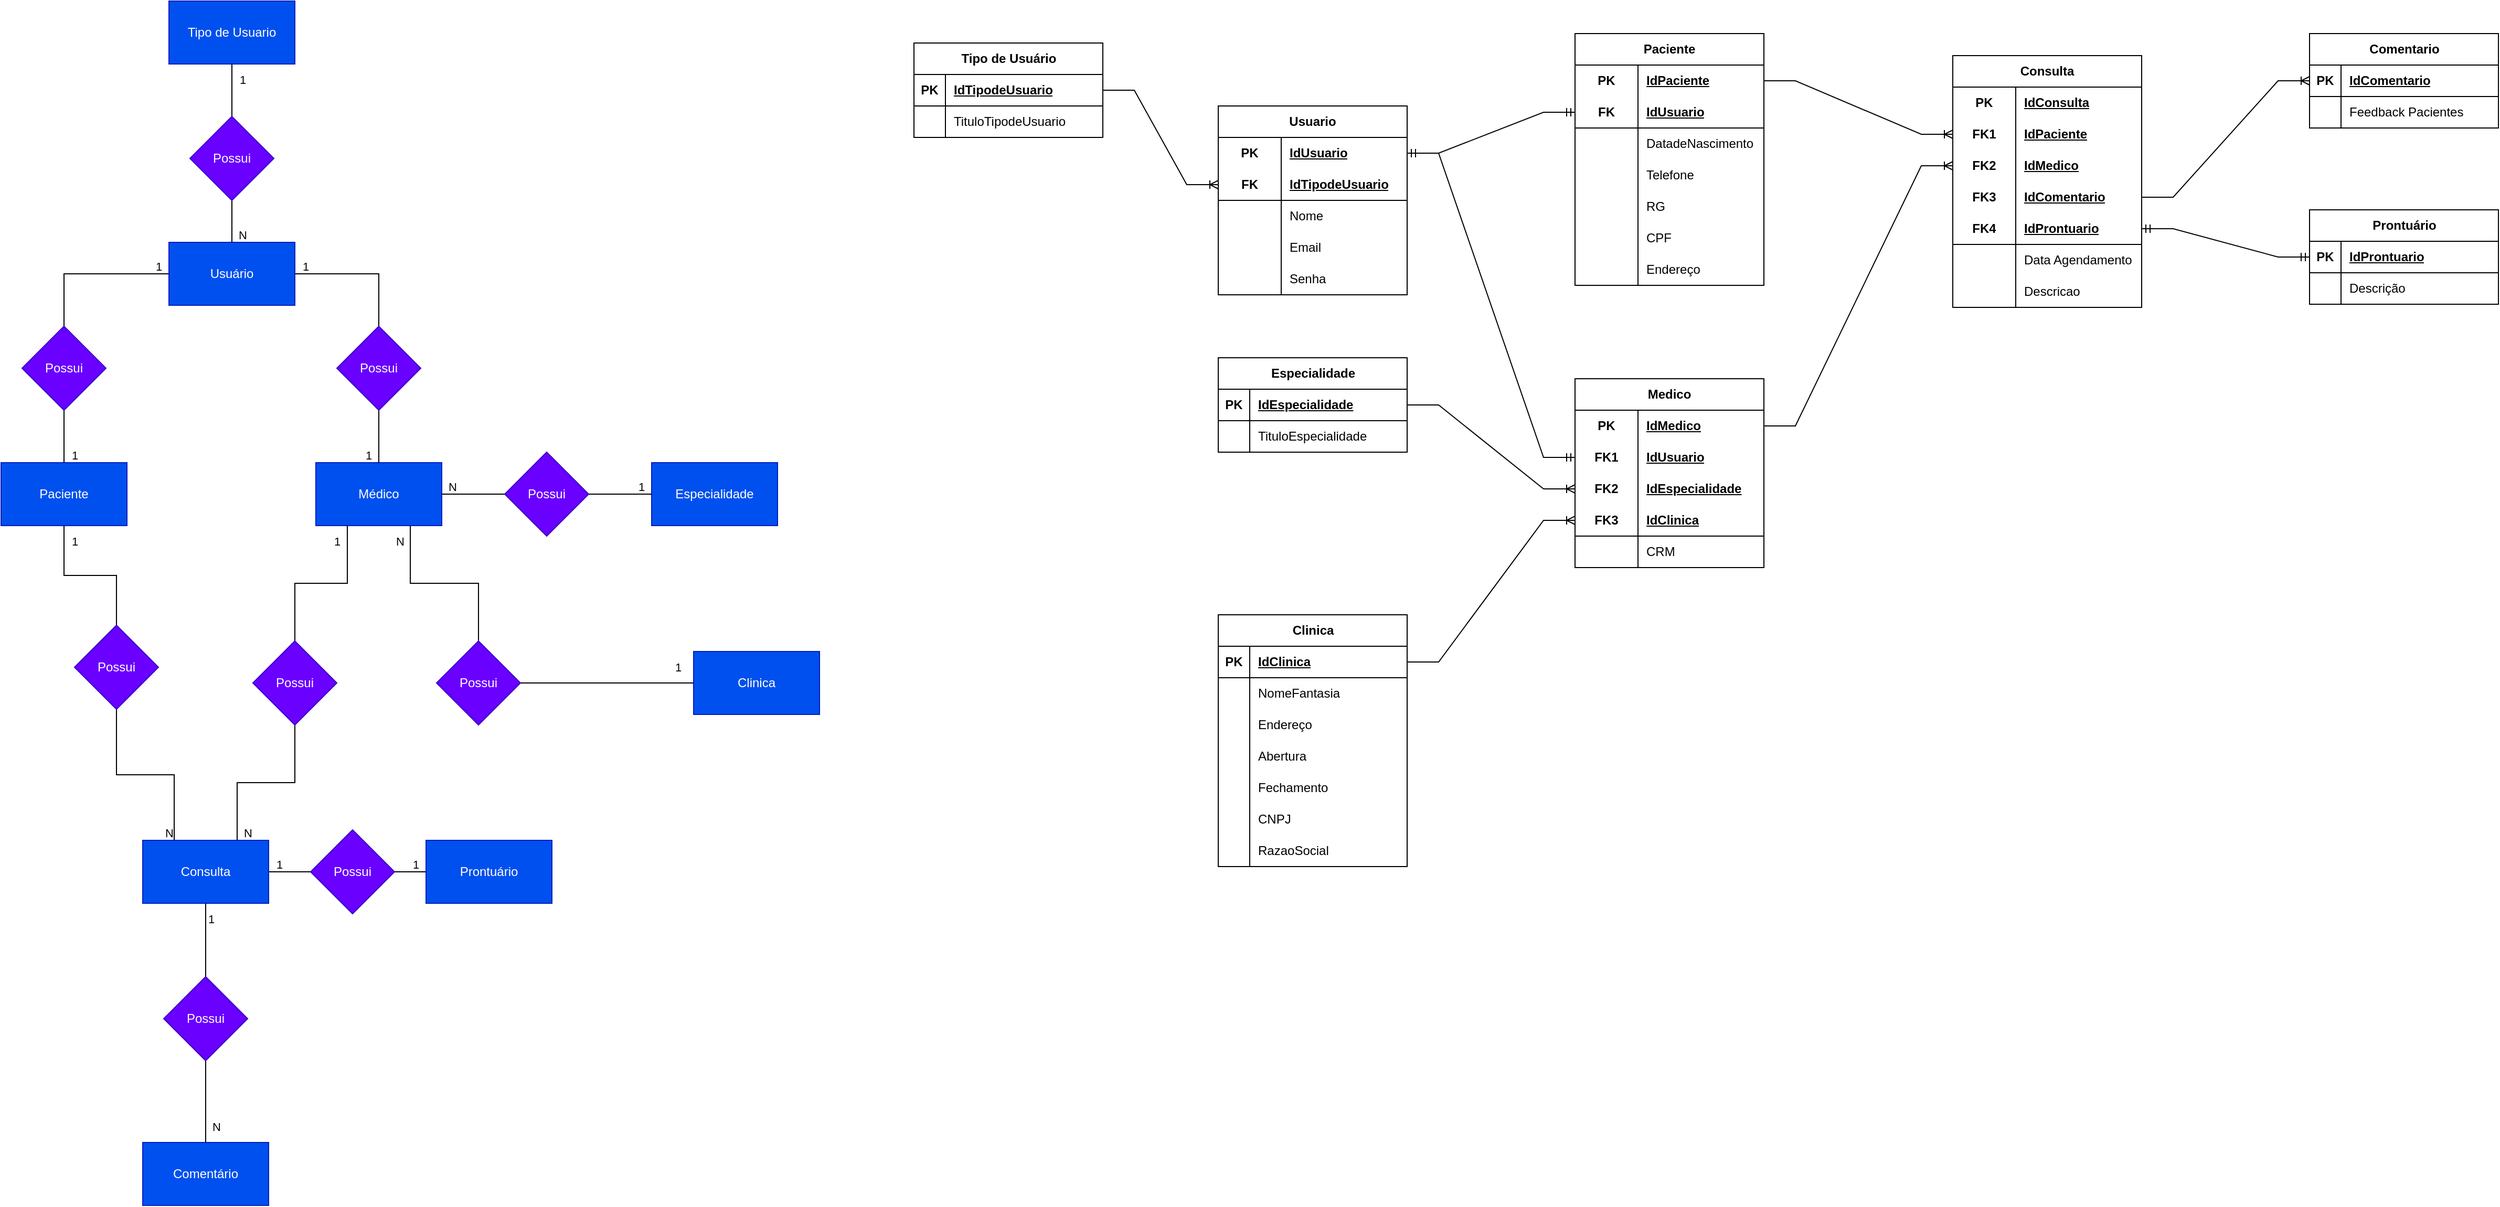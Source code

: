 <mxfile version="21.6.8" type="device">
  <diagram name="Página-1" id="fP7IHAW8EWHhwmR9jEPl">
    <mxGraphModel dx="1615" dy="883" grid="1" gridSize="10" guides="1" tooltips="1" connect="1" arrows="1" fold="1" page="1" pageScale="1" pageWidth="827" pageHeight="1169" math="0" shadow="0">
      <root>
        <mxCell id="0" />
        <mxCell id="1" parent="0" />
        <mxCell id="wPeRzs_zOcXdCFNrDpmz-1" value="Clinica" style="rounded=0;whiteSpace=wrap;html=1;fillColor=#0050ef;fontColor=#ffffff;strokeColor=#001DBC;" parent="1" vertex="1">
          <mxGeometry x="660" y="620" width="120" height="60" as="geometry" />
        </mxCell>
        <mxCell id="sfK_7J2GUQ35p4QuEIOY-212" style="edgeStyle=orthogonalEdgeStyle;shape=connector;rounded=0;orthogonalLoop=1;jettySize=auto;html=1;exitX=0.75;exitY=1;exitDx=0;exitDy=0;entryX=0.5;entryY=0;entryDx=0;entryDy=0;labelBackgroundColor=default;strokeColor=default;fontFamily=Helvetica;fontSize=11;fontColor=default;endArrow=none;endFill=0;" parent="1" source="wPeRzs_zOcXdCFNrDpmz-2" target="sfK_7J2GUQ35p4QuEIOY-209" edge="1">
          <mxGeometry relative="1" as="geometry" />
        </mxCell>
        <mxCell id="sfK_7J2GUQ35p4QuEIOY-218" style="edgeStyle=orthogonalEdgeStyle;shape=connector;rounded=0;orthogonalLoop=1;jettySize=auto;html=1;exitX=0.5;exitY=1;exitDx=0;exitDy=0;entryX=0.75;entryY=0;entryDx=0;entryDy=0;labelBackgroundColor=default;strokeColor=default;fontFamily=Helvetica;fontSize=11;fontColor=default;endArrow=none;endFill=0;" parent="1" source="sfK_7J2GUQ35p4QuEIOY-219" target="wPeRzs_zOcXdCFNrDpmz-6" edge="1">
          <mxGeometry relative="1" as="geometry" />
        </mxCell>
        <mxCell id="wPeRzs_zOcXdCFNrDpmz-2" value="Médico" style="rounded=0;whiteSpace=wrap;html=1;fillColor=#0050ef;fontColor=#ffffff;strokeColor=#001DBC;" parent="1" vertex="1">
          <mxGeometry x="300" y="440" width="120" height="60" as="geometry" />
        </mxCell>
        <mxCell id="wPeRzs_zOcXdCFNrDpmz-3" value="Comentário" style="rounded=0;whiteSpace=wrap;html=1;fillColor=#0050ef;strokeColor=#001DBC;fontColor=#ffffff;" parent="1" vertex="1">
          <mxGeometry x="135" y="1088" width="120" height="60" as="geometry" />
        </mxCell>
        <mxCell id="sfK_7J2GUQ35p4QuEIOY-217" style="edgeStyle=orthogonalEdgeStyle;shape=connector;rounded=0;orthogonalLoop=1;jettySize=auto;html=1;exitX=0.5;exitY=1;exitDx=0;exitDy=0;entryX=0.25;entryY=0;entryDx=0;entryDy=0;labelBackgroundColor=default;strokeColor=default;fontFamily=Helvetica;fontSize=11;fontColor=default;endArrow=none;endFill=0;" parent="1" source="sfK_7J2GUQ35p4QuEIOY-221" target="wPeRzs_zOcXdCFNrDpmz-6" edge="1">
          <mxGeometry relative="1" as="geometry" />
        </mxCell>
        <mxCell id="wPeRzs_zOcXdCFNrDpmz-4" value="Paciente" style="rounded=0;whiteSpace=wrap;html=1;fillColor=#0050ef;fontColor=#ffffff;strokeColor=#001DBC;" parent="1" vertex="1">
          <mxGeometry y="440" width="120" height="60" as="geometry" />
        </mxCell>
        <mxCell id="wPeRzs_zOcXdCFNrDpmz-69" style="edgeStyle=orthogonalEdgeStyle;shape=connector;rounded=0;orthogonalLoop=1;jettySize=auto;html=1;exitX=0.5;exitY=1;exitDx=0;exitDy=0;entryX=0.5;entryY=0;entryDx=0;entryDy=0;labelBackgroundColor=default;strokeColor=default;fontFamily=Helvetica;fontSize=11;fontColor=default;endArrow=none;endFill=0;" parent="1" source="wPeRzs_zOcXdCFNrDpmz-5" target="wPeRzs_zOcXdCFNrDpmz-15" edge="1">
          <mxGeometry relative="1" as="geometry" />
        </mxCell>
        <mxCell id="wPeRzs_zOcXdCFNrDpmz-75" value="" style="edgeStyle=orthogonalEdgeStyle;shape=connector;rounded=0;orthogonalLoop=1;jettySize=auto;html=1;labelBackgroundColor=default;strokeColor=default;fontFamily=Helvetica;fontSize=11;fontColor=default;endArrow=none;endFill=0;" parent="1" source="wPeRzs_zOcXdCFNrDpmz-5" target="wPeRzs_zOcXdCFNrDpmz-15" edge="1">
          <mxGeometry relative="1" as="geometry" />
        </mxCell>
        <mxCell id="wPeRzs_zOcXdCFNrDpmz-5" value="Tipo de Usuario" style="rounded=0;whiteSpace=wrap;html=1;fillColor=#0050ef;fontColor=#ffffff;strokeColor=#001DBC;" parent="1" vertex="1">
          <mxGeometry x="160" width="120" height="60" as="geometry" />
        </mxCell>
        <mxCell id="wPeRzs_zOcXdCFNrDpmz-47" style="edgeStyle=orthogonalEdgeStyle;shape=connector;rounded=0;orthogonalLoop=1;jettySize=auto;html=1;exitX=1;exitY=0.5;exitDx=0;exitDy=0;entryX=0;entryY=0.5;entryDx=0;entryDy=0;labelBackgroundColor=default;strokeColor=default;fontFamily=Helvetica;fontSize=11;fontColor=default;endArrow=none;endFill=0;" parent="1" source="wPeRzs_zOcXdCFNrDpmz-6" target="wPeRzs_zOcXdCFNrDpmz-44" edge="1">
          <mxGeometry relative="1" as="geometry" />
        </mxCell>
        <mxCell id="wPeRzs_zOcXdCFNrDpmz-54" style="edgeStyle=orthogonalEdgeStyle;shape=connector;rounded=0;orthogonalLoop=1;jettySize=auto;html=1;exitX=0.5;exitY=1;exitDx=0;exitDy=0;entryX=0.5;entryY=0;entryDx=0;entryDy=0;labelBackgroundColor=default;strokeColor=default;fontFamily=Helvetica;fontSize=11;fontColor=default;endArrow=none;endFill=0;" parent="1" source="wPeRzs_zOcXdCFNrDpmz-6" target="wPeRzs_zOcXdCFNrDpmz-18" edge="1">
          <mxGeometry relative="1" as="geometry" />
        </mxCell>
        <mxCell id="wPeRzs_zOcXdCFNrDpmz-6" value="Consulta" style="rounded=0;whiteSpace=wrap;html=1;fillColor=#0050ef;fontColor=#ffffff;strokeColor=#001DBC;" parent="1" vertex="1">
          <mxGeometry x="135" y="800" width="120" height="60" as="geometry" />
        </mxCell>
        <mxCell id="wPeRzs_zOcXdCFNrDpmz-7" value="Prontuário" style="rounded=0;whiteSpace=wrap;html=1;fillColor=#0050ef;fontColor=#ffffff;strokeColor=#001DBC;" parent="1" vertex="1">
          <mxGeometry x="405" y="800" width="120" height="60" as="geometry" />
        </mxCell>
        <mxCell id="wPeRzs_zOcXdCFNrDpmz-8" value="Especialidade" style="rounded=0;whiteSpace=wrap;html=1;fillColor=#0050ef;fontColor=#ffffff;strokeColor=#001DBC;" parent="1" vertex="1">
          <mxGeometry x="620" y="440" width="120" height="60" as="geometry" />
        </mxCell>
        <mxCell id="wPeRzs_zOcXdCFNrDpmz-66" style="edgeStyle=orthogonalEdgeStyle;shape=connector;rounded=0;orthogonalLoop=1;jettySize=auto;html=1;exitX=1;exitY=0.5;exitDx=0;exitDy=0;entryX=0.5;entryY=0;entryDx=0;entryDy=0;labelBackgroundColor=default;strokeColor=default;fontFamily=Helvetica;fontSize=11;fontColor=default;endArrow=none;endFill=0;" parent="1" source="wPeRzs_zOcXdCFNrDpmz-9" target="wPeRzs_zOcXdCFNrDpmz-21" edge="1">
          <mxGeometry relative="1" as="geometry" />
        </mxCell>
        <mxCell id="wPeRzs_zOcXdCFNrDpmz-67" style="edgeStyle=orthogonalEdgeStyle;shape=connector;rounded=0;orthogonalLoop=1;jettySize=auto;html=1;exitX=0;exitY=0.5;exitDx=0;exitDy=0;entryX=0.5;entryY=0;entryDx=0;entryDy=0;labelBackgroundColor=default;strokeColor=default;fontFamily=Helvetica;fontSize=11;fontColor=default;endArrow=none;endFill=0;" parent="1" source="wPeRzs_zOcXdCFNrDpmz-9" target="wPeRzs_zOcXdCFNrDpmz-25" edge="1">
          <mxGeometry relative="1" as="geometry" />
        </mxCell>
        <mxCell id="wPeRzs_zOcXdCFNrDpmz-9" value="Usuário" style="rounded=0;whiteSpace=wrap;html=1;fillColor=#0050ef;fontColor=#ffffff;strokeColor=#001DBC;" parent="1" vertex="1">
          <mxGeometry x="160" y="230" width="120" height="60" as="geometry" />
        </mxCell>
        <mxCell id="wPeRzs_zOcXdCFNrDpmz-68" style="edgeStyle=orthogonalEdgeStyle;shape=connector;rounded=0;orthogonalLoop=1;jettySize=auto;html=1;exitX=0.5;exitY=1;exitDx=0;exitDy=0;entryX=0.5;entryY=0;entryDx=0;entryDy=0;labelBackgroundColor=default;strokeColor=default;fontFamily=Helvetica;fontSize=11;fontColor=default;endArrow=none;endFill=0;" parent="1" source="wPeRzs_zOcXdCFNrDpmz-15" target="wPeRzs_zOcXdCFNrDpmz-9" edge="1">
          <mxGeometry relative="1" as="geometry" />
        </mxCell>
        <mxCell id="wPeRzs_zOcXdCFNrDpmz-15" value="Possui" style="rhombus;whiteSpace=wrap;html=1;fillColor=#6a00ff;fontColor=#ffffff;strokeColor=#3700CC;" parent="1" vertex="1">
          <mxGeometry x="180" y="110" width="80" height="80" as="geometry" />
        </mxCell>
        <mxCell id="wPeRzs_zOcXdCFNrDpmz-53" style="edgeStyle=orthogonalEdgeStyle;shape=connector;rounded=0;orthogonalLoop=1;jettySize=auto;html=1;exitX=0.5;exitY=1;exitDx=0;exitDy=0;entryX=0.5;entryY=0;entryDx=0;entryDy=0;labelBackgroundColor=default;strokeColor=default;fontFamily=Helvetica;fontSize=11;fontColor=default;endArrow=none;endFill=0;" parent="1" source="wPeRzs_zOcXdCFNrDpmz-18" target="wPeRzs_zOcXdCFNrDpmz-3" edge="1">
          <mxGeometry relative="1" as="geometry">
            <mxPoint x="195" y="1080" as="targetPoint" />
          </mxGeometry>
        </mxCell>
        <mxCell id="wPeRzs_zOcXdCFNrDpmz-18" value="Possui" style="rhombus;whiteSpace=wrap;html=1;fillColor=#6a00ff;fontColor=#ffffff;strokeColor=#3700CC;" parent="1" vertex="1">
          <mxGeometry x="155" y="930" width="80" height="80" as="geometry" />
        </mxCell>
        <mxCell id="wPeRzs_zOcXdCFNrDpmz-22" style="edgeStyle=orthogonalEdgeStyle;rounded=0;orthogonalLoop=1;jettySize=auto;html=1;exitX=0.5;exitY=1;exitDx=0;exitDy=0;entryX=0.5;entryY=0;entryDx=0;entryDy=0;endArrow=none;endFill=0;" parent="1" source="wPeRzs_zOcXdCFNrDpmz-21" target="wPeRzs_zOcXdCFNrDpmz-2" edge="1">
          <mxGeometry relative="1" as="geometry" />
        </mxCell>
        <mxCell id="wPeRzs_zOcXdCFNrDpmz-21" value="Possui" style="rhombus;whiteSpace=wrap;html=1;fillColor=#6a00ff;fontColor=#ffffff;strokeColor=#3700CC;" parent="1" vertex="1">
          <mxGeometry x="320" y="310" width="80" height="80" as="geometry" />
        </mxCell>
        <mxCell id="wPeRzs_zOcXdCFNrDpmz-27" style="edgeStyle=orthogonalEdgeStyle;shape=connector;rounded=0;orthogonalLoop=1;jettySize=auto;html=1;exitX=0.5;exitY=1;exitDx=0;exitDy=0;entryX=0.5;entryY=0;entryDx=0;entryDy=0;labelBackgroundColor=default;strokeColor=default;fontFamily=Helvetica;fontSize=11;fontColor=default;endArrow=none;endFill=0;" parent="1" source="wPeRzs_zOcXdCFNrDpmz-25" target="wPeRzs_zOcXdCFNrDpmz-4" edge="1">
          <mxGeometry relative="1" as="geometry" />
        </mxCell>
        <mxCell id="wPeRzs_zOcXdCFNrDpmz-25" value="Possui" style="rhombus;whiteSpace=wrap;html=1;fillColor=#6a00ff;fontColor=#ffffff;strokeColor=#3700CC;" parent="1" vertex="1">
          <mxGeometry x="20" y="310" width="80" height="80" as="geometry" />
        </mxCell>
        <mxCell id="wPeRzs_zOcXdCFNrDpmz-36" style="edgeStyle=orthogonalEdgeStyle;shape=connector;rounded=0;orthogonalLoop=1;jettySize=auto;html=1;exitX=1;exitY=0.5;exitDx=0;exitDy=0;entryX=0;entryY=0.5;entryDx=0;entryDy=0;labelBackgroundColor=default;strokeColor=default;fontFamily=Helvetica;fontSize=11;fontColor=default;endArrow=none;endFill=0;" parent="1" source="wPeRzs_zOcXdCFNrDpmz-28" target="wPeRzs_zOcXdCFNrDpmz-8" edge="1">
          <mxGeometry relative="1" as="geometry" />
        </mxCell>
        <mxCell id="wPeRzs_zOcXdCFNrDpmz-37" style="edgeStyle=orthogonalEdgeStyle;shape=connector;rounded=0;orthogonalLoop=1;jettySize=auto;html=1;exitX=0;exitY=0.5;exitDx=0;exitDy=0;labelBackgroundColor=default;strokeColor=default;fontFamily=Helvetica;fontSize=11;fontColor=default;endArrow=none;endFill=0;" parent="1" source="wPeRzs_zOcXdCFNrDpmz-28" target="wPeRzs_zOcXdCFNrDpmz-2" edge="1">
          <mxGeometry relative="1" as="geometry" />
        </mxCell>
        <mxCell id="wPeRzs_zOcXdCFNrDpmz-28" value="Possui" style="rhombus;whiteSpace=wrap;html=1;fillColor=#6a00ff;fontColor=#ffffff;strokeColor=#3700CC;" parent="1" vertex="1">
          <mxGeometry x="480" y="430" width="80" height="80" as="geometry" />
        </mxCell>
        <mxCell id="wPeRzs_zOcXdCFNrDpmz-46" style="edgeStyle=orthogonalEdgeStyle;shape=connector;rounded=0;orthogonalLoop=1;jettySize=auto;html=1;exitX=1;exitY=0.5;exitDx=0;exitDy=0;entryX=0;entryY=0.5;entryDx=0;entryDy=0;labelBackgroundColor=default;strokeColor=default;fontFamily=Helvetica;fontSize=11;fontColor=default;endArrow=none;endFill=0;" parent="1" source="wPeRzs_zOcXdCFNrDpmz-44" target="wPeRzs_zOcXdCFNrDpmz-7" edge="1">
          <mxGeometry relative="1" as="geometry" />
        </mxCell>
        <mxCell id="wPeRzs_zOcXdCFNrDpmz-44" value="Possui" style="rhombus;whiteSpace=wrap;html=1;fillColor=#6a00ff;fontColor=#ffffff;strokeColor=#3700CC;" parent="1" vertex="1">
          <mxGeometry x="295" y="790" width="80" height="80" as="geometry" />
        </mxCell>
        <mxCell id="wPeRzs_zOcXdCFNrDpmz-55" value="1" style="text;html=1;align=center;verticalAlign=middle;resizable=0;points=[];autosize=1;strokeColor=none;fillColor=none;fontSize=11;fontFamily=Helvetica;fontColor=default;" parent="1" vertex="1">
          <mxGeometry x="380" y="808" width="30" height="30" as="geometry" />
        </mxCell>
        <mxCell id="wPeRzs_zOcXdCFNrDpmz-56" value="1" style="text;html=1;align=center;verticalAlign=middle;resizable=0;points=[];autosize=1;strokeColor=none;fillColor=none;fontSize=11;fontFamily=Helvetica;fontColor=default;" parent="1" vertex="1">
          <mxGeometry x="250" y="808" width="30" height="30" as="geometry" />
        </mxCell>
        <mxCell id="wPeRzs_zOcXdCFNrDpmz-57" value="1" style="text;html=1;align=center;verticalAlign=middle;resizable=0;points=[];autosize=1;strokeColor=none;fillColor=none;fontSize=11;fontFamily=Helvetica;fontColor=default;" parent="1" vertex="1">
          <mxGeometry x="185" y="860" width="30" height="30" as="geometry" />
        </mxCell>
        <mxCell id="wPeRzs_zOcXdCFNrDpmz-58" value="N" style="text;html=1;align=center;verticalAlign=middle;resizable=0;points=[];autosize=1;strokeColor=none;fillColor=none;fontSize=11;fontFamily=Helvetica;fontColor=default;" parent="1" vertex="1">
          <mxGeometry x="190" y="1058" width="30" height="30" as="geometry" />
        </mxCell>
        <mxCell id="wPeRzs_zOcXdCFNrDpmz-70" value="1" style="text;html=1;align=center;verticalAlign=middle;resizable=0;points=[];autosize=1;strokeColor=none;fillColor=none;fontSize=11;fontFamily=Helvetica;fontColor=default;" parent="1" vertex="1">
          <mxGeometry x="55" y="418" width="30" height="30" as="geometry" />
        </mxCell>
        <mxCell id="wPeRzs_zOcXdCFNrDpmz-71" value="1" style="text;html=1;align=center;verticalAlign=middle;resizable=0;points=[];autosize=1;strokeColor=none;fillColor=none;fontSize=11;fontFamily=Helvetica;fontColor=default;" parent="1" vertex="1">
          <mxGeometry x="135" y="238" width="30" height="30" as="geometry" />
        </mxCell>
        <mxCell id="wPeRzs_zOcXdCFNrDpmz-72" value="1" style="text;html=1;align=center;verticalAlign=middle;resizable=0;points=[];autosize=1;strokeColor=none;fillColor=none;fontSize=11;fontFamily=Helvetica;fontColor=default;" parent="1" vertex="1">
          <mxGeometry x="275" y="238" width="30" height="30" as="geometry" />
        </mxCell>
        <mxCell id="wPeRzs_zOcXdCFNrDpmz-73" value="1" style="text;html=1;align=center;verticalAlign=middle;resizable=0;points=[];autosize=1;strokeColor=none;fillColor=none;fontSize=11;fontFamily=Helvetica;fontColor=default;" parent="1" vertex="1">
          <mxGeometry x="335" y="418" width="30" height="30" as="geometry" />
        </mxCell>
        <mxCell id="wPeRzs_zOcXdCFNrDpmz-74" value="N" style="text;html=1;align=center;verticalAlign=middle;resizable=0;points=[];autosize=1;strokeColor=none;fillColor=none;fontSize=11;fontFamily=Helvetica;fontColor=default;" parent="1" vertex="1">
          <mxGeometry x="215" y="208" width="30" height="30" as="geometry" />
        </mxCell>
        <mxCell id="wPeRzs_zOcXdCFNrDpmz-76" value="1" style="text;html=1;align=center;verticalAlign=middle;resizable=0;points=[];autosize=1;strokeColor=none;fillColor=none;fontSize=11;fontFamily=Helvetica;fontColor=default;" parent="1" vertex="1">
          <mxGeometry x="215" y="60" width="30" height="30" as="geometry" />
        </mxCell>
        <mxCell id="wPeRzs_zOcXdCFNrDpmz-77" value="N" style="text;html=1;align=center;verticalAlign=middle;resizable=0;points=[];autosize=1;strokeColor=none;fillColor=none;fontSize=11;fontFamily=Helvetica;fontColor=default;" parent="1" vertex="1">
          <mxGeometry x="415" y="448" width="30" height="30" as="geometry" />
        </mxCell>
        <mxCell id="wPeRzs_zOcXdCFNrDpmz-78" value="1" style="text;html=1;align=center;verticalAlign=middle;resizable=0;points=[];autosize=1;strokeColor=none;fillColor=none;fontSize=11;fontFamily=Helvetica;fontColor=default;" parent="1" vertex="1">
          <mxGeometry x="595" y="448" width="30" height="30" as="geometry" />
        </mxCell>
        <mxCell id="sfK_7J2GUQ35p4QuEIOY-1" value="Tipo de Usuário" style="shape=table;startSize=30;container=1;collapsible=1;childLayout=tableLayout;fixedRows=1;rowLines=0;fontStyle=1;align=center;resizeLast=1;html=1;" parent="1" vertex="1">
          <mxGeometry x="870" y="40" width="180" height="90" as="geometry" />
        </mxCell>
        <mxCell id="sfK_7J2GUQ35p4QuEIOY-2" value="" style="shape=tableRow;horizontal=0;startSize=0;swimlaneHead=0;swimlaneBody=0;fillColor=none;collapsible=0;dropTarget=0;points=[[0,0.5],[1,0.5]];portConstraint=eastwest;top=0;left=0;right=0;bottom=1;" parent="sfK_7J2GUQ35p4QuEIOY-1" vertex="1">
          <mxGeometry y="30" width="180" height="30" as="geometry" />
        </mxCell>
        <mxCell id="sfK_7J2GUQ35p4QuEIOY-3" value="PK" style="shape=partialRectangle;connectable=0;fillColor=none;top=0;left=0;bottom=0;right=0;fontStyle=1;overflow=hidden;whiteSpace=wrap;html=1;" parent="sfK_7J2GUQ35p4QuEIOY-2" vertex="1">
          <mxGeometry width="30" height="30" as="geometry">
            <mxRectangle width="30" height="30" as="alternateBounds" />
          </mxGeometry>
        </mxCell>
        <mxCell id="sfK_7J2GUQ35p4QuEIOY-4" value="IdTipodeUsuario" style="shape=partialRectangle;connectable=0;fillColor=none;top=0;left=0;bottom=0;right=0;align=left;spacingLeft=6;fontStyle=5;overflow=hidden;whiteSpace=wrap;html=1;" parent="sfK_7J2GUQ35p4QuEIOY-2" vertex="1">
          <mxGeometry x="30" width="150" height="30" as="geometry">
            <mxRectangle width="150" height="30" as="alternateBounds" />
          </mxGeometry>
        </mxCell>
        <mxCell id="sfK_7J2GUQ35p4QuEIOY-5" value="" style="shape=tableRow;horizontal=0;startSize=0;swimlaneHead=0;swimlaneBody=0;fillColor=none;collapsible=0;dropTarget=0;points=[[0,0.5],[1,0.5]];portConstraint=eastwest;top=0;left=0;right=0;bottom=0;" parent="sfK_7J2GUQ35p4QuEIOY-1" vertex="1">
          <mxGeometry y="60" width="180" height="30" as="geometry" />
        </mxCell>
        <mxCell id="sfK_7J2GUQ35p4QuEIOY-6" value="" style="shape=partialRectangle;connectable=0;fillColor=none;top=0;left=0;bottom=0;right=0;editable=1;overflow=hidden;whiteSpace=wrap;html=1;" parent="sfK_7J2GUQ35p4QuEIOY-5" vertex="1">
          <mxGeometry width="30" height="30" as="geometry">
            <mxRectangle width="30" height="30" as="alternateBounds" />
          </mxGeometry>
        </mxCell>
        <mxCell id="sfK_7J2GUQ35p4QuEIOY-7" value="TituloTipodeUsuario" style="shape=partialRectangle;connectable=0;fillColor=none;top=0;left=0;bottom=0;right=0;align=left;spacingLeft=6;overflow=hidden;whiteSpace=wrap;html=1;" parent="sfK_7J2GUQ35p4QuEIOY-5" vertex="1">
          <mxGeometry x="30" width="150" height="30" as="geometry">
            <mxRectangle width="150" height="30" as="alternateBounds" />
          </mxGeometry>
        </mxCell>
        <mxCell id="sfK_7J2GUQ35p4QuEIOY-30" value="Usuario" style="shape=table;startSize=30;container=1;collapsible=1;childLayout=tableLayout;fixedRows=1;rowLines=0;fontStyle=1;align=center;resizeLast=1;html=1;whiteSpace=wrap;" parent="1" vertex="1">
          <mxGeometry x="1160" y="100" width="180" height="180" as="geometry" />
        </mxCell>
        <mxCell id="sfK_7J2GUQ35p4QuEIOY-31" value="" style="shape=tableRow;horizontal=0;startSize=0;swimlaneHead=0;swimlaneBody=0;fillColor=none;collapsible=0;dropTarget=0;points=[[0,0.5],[1,0.5]];portConstraint=eastwest;top=0;left=0;right=0;bottom=0;html=1;" parent="sfK_7J2GUQ35p4QuEIOY-30" vertex="1">
          <mxGeometry y="30" width="180" height="30" as="geometry" />
        </mxCell>
        <mxCell id="sfK_7J2GUQ35p4QuEIOY-32" value="PK" style="shape=partialRectangle;connectable=0;fillColor=none;top=0;left=0;bottom=0;right=0;fontStyle=1;overflow=hidden;html=1;whiteSpace=wrap;" parent="sfK_7J2GUQ35p4QuEIOY-31" vertex="1">
          <mxGeometry width="60" height="30" as="geometry">
            <mxRectangle width="60" height="30" as="alternateBounds" />
          </mxGeometry>
        </mxCell>
        <mxCell id="sfK_7J2GUQ35p4QuEIOY-33" value="IdUsuario" style="shape=partialRectangle;connectable=0;fillColor=none;top=0;left=0;bottom=0;right=0;align=left;spacingLeft=6;fontStyle=5;overflow=hidden;html=1;whiteSpace=wrap;" parent="sfK_7J2GUQ35p4QuEIOY-31" vertex="1">
          <mxGeometry x="60" width="120" height="30" as="geometry">
            <mxRectangle width="120" height="30" as="alternateBounds" />
          </mxGeometry>
        </mxCell>
        <mxCell id="sfK_7J2GUQ35p4QuEIOY-34" value="" style="shape=tableRow;horizontal=0;startSize=0;swimlaneHead=0;swimlaneBody=0;fillColor=none;collapsible=0;dropTarget=0;points=[[0,0.5],[1,0.5]];portConstraint=eastwest;top=0;left=0;right=0;bottom=1;html=1;" parent="sfK_7J2GUQ35p4QuEIOY-30" vertex="1">
          <mxGeometry y="60" width="180" height="30" as="geometry" />
        </mxCell>
        <mxCell id="sfK_7J2GUQ35p4QuEIOY-35" value="FK" style="shape=partialRectangle;connectable=0;fillColor=none;top=0;left=0;bottom=0;right=0;fontStyle=1;overflow=hidden;html=1;whiteSpace=wrap;" parent="sfK_7J2GUQ35p4QuEIOY-34" vertex="1">
          <mxGeometry width="60" height="30" as="geometry">
            <mxRectangle width="60" height="30" as="alternateBounds" />
          </mxGeometry>
        </mxCell>
        <mxCell id="sfK_7J2GUQ35p4QuEIOY-36" value="IdTipodeUsuario" style="shape=partialRectangle;connectable=0;fillColor=none;top=0;left=0;bottom=0;right=0;align=left;spacingLeft=6;fontStyle=5;overflow=hidden;html=1;whiteSpace=wrap;" parent="sfK_7J2GUQ35p4QuEIOY-34" vertex="1">
          <mxGeometry x="60" width="120" height="30" as="geometry">
            <mxRectangle width="120" height="30" as="alternateBounds" />
          </mxGeometry>
        </mxCell>
        <mxCell id="sfK_7J2GUQ35p4QuEIOY-37" value="" style="shape=tableRow;horizontal=0;startSize=0;swimlaneHead=0;swimlaneBody=0;fillColor=none;collapsible=0;dropTarget=0;points=[[0,0.5],[1,0.5]];portConstraint=eastwest;top=0;left=0;right=0;bottom=0;html=1;" parent="sfK_7J2GUQ35p4QuEIOY-30" vertex="1">
          <mxGeometry y="90" width="180" height="30" as="geometry" />
        </mxCell>
        <mxCell id="sfK_7J2GUQ35p4QuEIOY-38" value="" style="shape=partialRectangle;connectable=0;fillColor=none;top=0;left=0;bottom=0;right=0;editable=1;overflow=hidden;html=1;whiteSpace=wrap;" parent="sfK_7J2GUQ35p4QuEIOY-37" vertex="1">
          <mxGeometry width="60" height="30" as="geometry">
            <mxRectangle width="60" height="30" as="alternateBounds" />
          </mxGeometry>
        </mxCell>
        <mxCell id="sfK_7J2GUQ35p4QuEIOY-39" value="Nome" style="shape=partialRectangle;connectable=0;fillColor=none;top=0;left=0;bottom=0;right=0;align=left;spacingLeft=6;overflow=hidden;html=1;whiteSpace=wrap;" parent="sfK_7J2GUQ35p4QuEIOY-37" vertex="1">
          <mxGeometry x="60" width="120" height="30" as="geometry">
            <mxRectangle width="120" height="30" as="alternateBounds" />
          </mxGeometry>
        </mxCell>
        <mxCell id="sfK_7J2GUQ35p4QuEIOY-40" value="" style="shape=tableRow;horizontal=0;startSize=0;swimlaneHead=0;swimlaneBody=0;fillColor=none;collapsible=0;dropTarget=0;points=[[0,0.5],[1,0.5]];portConstraint=eastwest;top=0;left=0;right=0;bottom=0;html=1;" parent="sfK_7J2GUQ35p4QuEIOY-30" vertex="1">
          <mxGeometry y="120" width="180" height="30" as="geometry" />
        </mxCell>
        <mxCell id="sfK_7J2GUQ35p4QuEIOY-41" value="" style="shape=partialRectangle;connectable=0;fillColor=none;top=0;left=0;bottom=0;right=0;editable=1;overflow=hidden;html=1;whiteSpace=wrap;" parent="sfK_7J2GUQ35p4QuEIOY-40" vertex="1">
          <mxGeometry width="60" height="30" as="geometry">
            <mxRectangle width="60" height="30" as="alternateBounds" />
          </mxGeometry>
        </mxCell>
        <mxCell id="sfK_7J2GUQ35p4QuEIOY-42" value="Email" style="shape=partialRectangle;connectable=0;fillColor=none;top=0;left=0;bottom=0;right=0;align=left;spacingLeft=6;overflow=hidden;html=1;whiteSpace=wrap;" parent="sfK_7J2GUQ35p4QuEIOY-40" vertex="1">
          <mxGeometry x="60" width="120" height="30" as="geometry">
            <mxRectangle width="120" height="30" as="alternateBounds" />
          </mxGeometry>
        </mxCell>
        <mxCell id="sfK_7J2GUQ35p4QuEIOY-43" style="shape=tableRow;horizontal=0;startSize=0;swimlaneHead=0;swimlaneBody=0;fillColor=none;collapsible=0;dropTarget=0;points=[[0,0.5],[1,0.5]];portConstraint=eastwest;top=0;left=0;right=0;bottom=0;html=1;" parent="sfK_7J2GUQ35p4QuEIOY-30" vertex="1">
          <mxGeometry y="150" width="180" height="30" as="geometry" />
        </mxCell>
        <mxCell id="sfK_7J2GUQ35p4QuEIOY-44" style="shape=partialRectangle;connectable=0;fillColor=none;top=0;left=0;bottom=0;right=0;editable=1;overflow=hidden;html=1;whiteSpace=wrap;" parent="sfK_7J2GUQ35p4QuEIOY-43" vertex="1">
          <mxGeometry width="60" height="30" as="geometry">
            <mxRectangle width="60" height="30" as="alternateBounds" />
          </mxGeometry>
        </mxCell>
        <mxCell id="sfK_7J2GUQ35p4QuEIOY-45" value="Senha" style="shape=partialRectangle;connectable=0;fillColor=none;top=0;left=0;bottom=0;right=0;align=left;spacingLeft=6;overflow=hidden;html=1;whiteSpace=wrap;" parent="sfK_7J2GUQ35p4QuEIOY-43" vertex="1">
          <mxGeometry x="60" width="120" height="30" as="geometry">
            <mxRectangle width="120" height="30" as="alternateBounds" />
          </mxGeometry>
        </mxCell>
        <mxCell id="sfK_7J2GUQ35p4QuEIOY-46" value="Especialidade" style="shape=table;startSize=30;container=1;collapsible=1;childLayout=tableLayout;fixedRows=1;rowLines=0;fontStyle=1;align=center;resizeLast=1;html=1;" parent="1" vertex="1">
          <mxGeometry x="1160" y="340" width="180" height="90" as="geometry" />
        </mxCell>
        <mxCell id="sfK_7J2GUQ35p4QuEIOY-47" value="" style="shape=tableRow;horizontal=0;startSize=0;swimlaneHead=0;swimlaneBody=0;fillColor=none;collapsible=0;dropTarget=0;points=[[0,0.5],[1,0.5]];portConstraint=eastwest;top=0;left=0;right=0;bottom=1;" parent="sfK_7J2GUQ35p4QuEIOY-46" vertex="1">
          <mxGeometry y="30" width="180" height="30" as="geometry" />
        </mxCell>
        <mxCell id="sfK_7J2GUQ35p4QuEIOY-48" value="PK" style="shape=partialRectangle;connectable=0;fillColor=none;top=0;left=0;bottom=0;right=0;fontStyle=1;overflow=hidden;whiteSpace=wrap;html=1;" parent="sfK_7J2GUQ35p4QuEIOY-47" vertex="1">
          <mxGeometry width="30" height="30" as="geometry">
            <mxRectangle width="30" height="30" as="alternateBounds" />
          </mxGeometry>
        </mxCell>
        <mxCell id="sfK_7J2GUQ35p4QuEIOY-49" value="IdEspecialidade" style="shape=partialRectangle;connectable=0;fillColor=none;top=0;left=0;bottom=0;right=0;align=left;spacingLeft=6;fontStyle=5;overflow=hidden;whiteSpace=wrap;html=1;" parent="sfK_7J2GUQ35p4QuEIOY-47" vertex="1">
          <mxGeometry x="30" width="150" height="30" as="geometry">
            <mxRectangle width="150" height="30" as="alternateBounds" />
          </mxGeometry>
        </mxCell>
        <mxCell id="sfK_7J2GUQ35p4QuEIOY-50" value="" style="shape=tableRow;horizontal=0;startSize=0;swimlaneHead=0;swimlaneBody=0;fillColor=none;collapsible=0;dropTarget=0;points=[[0,0.5],[1,0.5]];portConstraint=eastwest;top=0;left=0;right=0;bottom=0;" parent="sfK_7J2GUQ35p4QuEIOY-46" vertex="1">
          <mxGeometry y="60" width="180" height="30" as="geometry" />
        </mxCell>
        <mxCell id="sfK_7J2GUQ35p4QuEIOY-51" value="" style="shape=partialRectangle;connectable=0;fillColor=none;top=0;left=0;bottom=0;right=0;editable=1;overflow=hidden;whiteSpace=wrap;html=1;" parent="sfK_7J2GUQ35p4QuEIOY-50" vertex="1">
          <mxGeometry width="30" height="30" as="geometry">
            <mxRectangle width="30" height="30" as="alternateBounds" />
          </mxGeometry>
        </mxCell>
        <mxCell id="sfK_7J2GUQ35p4QuEIOY-52" value="TituloEspecialidade" style="shape=partialRectangle;connectable=0;fillColor=none;top=0;left=0;bottom=0;right=0;align=left;spacingLeft=6;overflow=hidden;whiteSpace=wrap;html=1;" parent="sfK_7J2GUQ35p4QuEIOY-50" vertex="1">
          <mxGeometry x="30" width="150" height="30" as="geometry">
            <mxRectangle width="150" height="30" as="alternateBounds" />
          </mxGeometry>
        </mxCell>
        <mxCell id="sfK_7J2GUQ35p4QuEIOY-53" value="Clinica" style="shape=table;startSize=30;container=1;collapsible=1;childLayout=tableLayout;fixedRows=1;rowLines=0;fontStyle=1;align=center;resizeLast=1;html=1;" parent="1" vertex="1">
          <mxGeometry x="1160" y="585" width="180" height="240" as="geometry" />
        </mxCell>
        <mxCell id="sfK_7J2GUQ35p4QuEIOY-54" value="" style="shape=tableRow;horizontal=0;startSize=0;swimlaneHead=0;swimlaneBody=0;fillColor=none;collapsible=0;dropTarget=0;points=[[0,0.5],[1,0.5]];portConstraint=eastwest;top=0;left=0;right=0;bottom=1;" parent="sfK_7J2GUQ35p4QuEIOY-53" vertex="1">
          <mxGeometry y="30" width="180" height="30" as="geometry" />
        </mxCell>
        <mxCell id="sfK_7J2GUQ35p4QuEIOY-55" value="PK" style="shape=partialRectangle;connectable=0;fillColor=none;top=0;left=0;bottom=0;right=0;fontStyle=1;overflow=hidden;whiteSpace=wrap;html=1;" parent="sfK_7J2GUQ35p4QuEIOY-54" vertex="1">
          <mxGeometry width="30" height="30" as="geometry">
            <mxRectangle width="30" height="30" as="alternateBounds" />
          </mxGeometry>
        </mxCell>
        <mxCell id="sfK_7J2GUQ35p4QuEIOY-56" value="IdClinica" style="shape=partialRectangle;connectable=0;fillColor=none;top=0;left=0;bottom=0;right=0;align=left;spacingLeft=6;fontStyle=5;overflow=hidden;whiteSpace=wrap;html=1;" parent="sfK_7J2GUQ35p4QuEIOY-54" vertex="1">
          <mxGeometry x="30" width="150" height="30" as="geometry">
            <mxRectangle width="150" height="30" as="alternateBounds" />
          </mxGeometry>
        </mxCell>
        <mxCell id="sfK_7J2GUQ35p4QuEIOY-57" value="" style="shape=tableRow;horizontal=0;startSize=0;swimlaneHead=0;swimlaneBody=0;fillColor=none;collapsible=0;dropTarget=0;points=[[0,0.5],[1,0.5]];portConstraint=eastwest;top=0;left=0;right=0;bottom=0;" parent="sfK_7J2GUQ35p4QuEIOY-53" vertex="1">
          <mxGeometry y="60" width="180" height="30" as="geometry" />
        </mxCell>
        <mxCell id="sfK_7J2GUQ35p4QuEIOY-58" value="" style="shape=partialRectangle;connectable=0;fillColor=none;top=0;left=0;bottom=0;right=0;editable=1;overflow=hidden;whiteSpace=wrap;html=1;" parent="sfK_7J2GUQ35p4QuEIOY-57" vertex="1">
          <mxGeometry width="30" height="30" as="geometry">
            <mxRectangle width="30" height="30" as="alternateBounds" />
          </mxGeometry>
        </mxCell>
        <mxCell id="sfK_7J2GUQ35p4QuEIOY-59" value="NomeFantasia" style="shape=partialRectangle;connectable=0;fillColor=none;top=0;left=0;bottom=0;right=0;align=left;spacingLeft=6;overflow=hidden;whiteSpace=wrap;html=1;" parent="sfK_7J2GUQ35p4QuEIOY-57" vertex="1">
          <mxGeometry x="30" width="150" height="30" as="geometry">
            <mxRectangle width="150" height="30" as="alternateBounds" />
          </mxGeometry>
        </mxCell>
        <mxCell id="sfK_7J2GUQ35p4QuEIOY-60" value="" style="shape=tableRow;horizontal=0;startSize=0;swimlaneHead=0;swimlaneBody=0;fillColor=none;collapsible=0;dropTarget=0;points=[[0,0.5],[1,0.5]];portConstraint=eastwest;top=0;left=0;right=0;bottom=0;" parent="sfK_7J2GUQ35p4QuEIOY-53" vertex="1">
          <mxGeometry y="90" width="180" height="30" as="geometry" />
        </mxCell>
        <mxCell id="sfK_7J2GUQ35p4QuEIOY-61" value="" style="shape=partialRectangle;connectable=0;fillColor=none;top=0;left=0;bottom=0;right=0;editable=1;overflow=hidden;whiteSpace=wrap;html=1;" parent="sfK_7J2GUQ35p4QuEIOY-60" vertex="1">
          <mxGeometry width="30" height="30" as="geometry">
            <mxRectangle width="30" height="30" as="alternateBounds" />
          </mxGeometry>
        </mxCell>
        <mxCell id="sfK_7J2GUQ35p4QuEIOY-62" value="Endereço" style="shape=partialRectangle;connectable=0;fillColor=none;top=0;left=0;bottom=0;right=0;align=left;spacingLeft=6;overflow=hidden;whiteSpace=wrap;html=1;" parent="sfK_7J2GUQ35p4QuEIOY-60" vertex="1">
          <mxGeometry x="30" width="150" height="30" as="geometry">
            <mxRectangle width="150" height="30" as="alternateBounds" />
          </mxGeometry>
        </mxCell>
        <mxCell id="sfK_7J2GUQ35p4QuEIOY-63" value="" style="shape=tableRow;horizontal=0;startSize=0;swimlaneHead=0;swimlaneBody=0;fillColor=none;collapsible=0;dropTarget=0;points=[[0,0.5],[1,0.5]];portConstraint=eastwest;top=0;left=0;right=0;bottom=0;" parent="sfK_7J2GUQ35p4QuEIOY-53" vertex="1">
          <mxGeometry y="120" width="180" height="30" as="geometry" />
        </mxCell>
        <mxCell id="sfK_7J2GUQ35p4QuEIOY-64" value="" style="shape=partialRectangle;connectable=0;fillColor=none;top=0;left=0;bottom=0;right=0;editable=1;overflow=hidden;whiteSpace=wrap;html=1;" parent="sfK_7J2GUQ35p4QuEIOY-63" vertex="1">
          <mxGeometry width="30" height="30" as="geometry">
            <mxRectangle width="30" height="30" as="alternateBounds" />
          </mxGeometry>
        </mxCell>
        <mxCell id="sfK_7J2GUQ35p4QuEIOY-65" value="Abertura" style="shape=partialRectangle;connectable=0;fillColor=none;top=0;left=0;bottom=0;right=0;align=left;spacingLeft=6;overflow=hidden;whiteSpace=wrap;html=1;" parent="sfK_7J2GUQ35p4QuEIOY-63" vertex="1">
          <mxGeometry x="30" width="150" height="30" as="geometry">
            <mxRectangle width="150" height="30" as="alternateBounds" />
          </mxGeometry>
        </mxCell>
        <mxCell id="sfK_7J2GUQ35p4QuEIOY-72" style="shape=tableRow;horizontal=0;startSize=0;swimlaneHead=0;swimlaneBody=0;fillColor=none;collapsible=0;dropTarget=0;points=[[0,0.5],[1,0.5]];portConstraint=eastwest;top=0;left=0;right=0;bottom=0;" parent="sfK_7J2GUQ35p4QuEIOY-53" vertex="1">
          <mxGeometry y="150" width="180" height="30" as="geometry" />
        </mxCell>
        <mxCell id="sfK_7J2GUQ35p4QuEIOY-73" style="shape=partialRectangle;connectable=0;fillColor=none;top=0;left=0;bottom=0;right=0;editable=1;overflow=hidden;whiteSpace=wrap;html=1;" parent="sfK_7J2GUQ35p4QuEIOY-72" vertex="1">
          <mxGeometry width="30" height="30" as="geometry">
            <mxRectangle width="30" height="30" as="alternateBounds" />
          </mxGeometry>
        </mxCell>
        <mxCell id="sfK_7J2GUQ35p4QuEIOY-74" value="Fechamento" style="shape=partialRectangle;connectable=0;fillColor=none;top=0;left=0;bottom=0;right=0;align=left;spacingLeft=6;overflow=hidden;whiteSpace=wrap;html=1;" parent="sfK_7J2GUQ35p4QuEIOY-72" vertex="1">
          <mxGeometry x="30" width="150" height="30" as="geometry">
            <mxRectangle width="150" height="30" as="alternateBounds" />
          </mxGeometry>
        </mxCell>
        <mxCell id="sfK_7J2GUQ35p4QuEIOY-69" style="shape=tableRow;horizontal=0;startSize=0;swimlaneHead=0;swimlaneBody=0;fillColor=none;collapsible=0;dropTarget=0;points=[[0,0.5],[1,0.5]];portConstraint=eastwest;top=0;left=0;right=0;bottom=0;" parent="sfK_7J2GUQ35p4QuEIOY-53" vertex="1">
          <mxGeometry y="180" width="180" height="30" as="geometry" />
        </mxCell>
        <mxCell id="sfK_7J2GUQ35p4QuEIOY-70" style="shape=partialRectangle;connectable=0;fillColor=none;top=0;left=0;bottom=0;right=0;editable=1;overflow=hidden;whiteSpace=wrap;html=1;" parent="sfK_7J2GUQ35p4QuEIOY-69" vertex="1">
          <mxGeometry width="30" height="30" as="geometry">
            <mxRectangle width="30" height="30" as="alternateBounds" />
          </mxGeometry>
        </mxCell>
        <mxCell id="sfK_7J2GUQ35p4QuEIOY-71" value="CNPJ" style="shape=partialRectangle;connectable=0;fillColor=none;top=0;left=0;bottom=0;right=0;align=left;spacingLeft=6;overflow=hidden;whiteSpace=wrap;html=1;" parent="sfK_7J2GUQ35p4QuEIOY-69" vertex="1">
          <mxGeometry x="30" width="150" height="30" as="geometry">
            <mxRectangle width="150" height="30" as="alternateBounds" />
          </mxGeometry>
        </mxCell>
        <mxCell id="sfK_7J2GUQ35p4QuEIOY-66" style="shape=tableRow;horizontal=0;startSize=0;swimlaneHead=0;swimlaneBody=0;fillColor=none;collapsible=0;dropTarget=0;points=[[0,0.5],[1,0.5]];portConstraint=eastwest;top=0;left=0;right=0;bottom=0;" parent="sfK_7J2GUQ35p4QuEIOY-53" vertex="1">
          <mxGeometry y="210" width="180" height="30" as="geometry" />
        </mxCell>
        <mxCell id="sfK_7J2GUQ35p4QuEIOY-67" style="shape=partialRectangle;connectable=0;fillColor=none;top=0;left=0;bottom=0;right=0;editable=1;overflow=hidden;whiteSpace=wrap;html=1;" parent="sfK_7J2GUQ35p4QuEIOY-66" vertex="1">
          <mxGeometry width="30" height="30" as="geometry">
            <mxRectangle width="30" height="30" as="alternateBounds" />
          </mxGeometry>
        </mxCell>
        <mxCell id="sfK_7J2GUQ35p4QuEIOY-68" value="RazaoSocial" style="shape=partialRectangle;connectable=0;fillColor=none;top=0;left=0;bottom=0;right=0;align=left;spacingLeft=6;overflow=hidden;whiteSpace=wrap;html=1;" parent="sfK_7J2GUQ35p4QuEIOY-66" vertex="1">
          <mxGeometry x="30" width="150" height="30" as="geometry">
            <mxRectangle width="150" height="30" as="alternateBounds" />
          </mxGeometry>
        </mxCell>
        <mxCell id="sfK_7J2GUQ35p4QuEIOY-75" value="Comentario" style="shape=table;startSize=30;container=1;collapsible=1;childLayout=tableLayout;fixedRows=1;rowLines=0;fontStyle=1;align=center;resizeLast=1;html=1;" parent="1" vertex="1">
          <mxGeometry x="2200" y="31" width="180" height="90" as="geometry" />
        </mxCell>
        <mxCell id="sfK_7J2GUQ35p4QuEIOY-76" value="" style="shape=tableRow;horizontal=0;startSize=0;swimlaneHead=0;swimlaneBody=0;fillColor=none;collapsible=0;dropTarget=0;points=[[0,0.5],[1,0.5]];portConstraint=eastwest;top=0;left=0;right=0;bottom=1;" parent="sfK_7J2GUQ35p4QuEIOY-75" vertex="1">
          <mxGeometry y="30" width="180" height="30" as="geometry" />
        </mxCell>
        <mxCell id="sfK_7J2GUQ35p4QuEIOY-77" value="PK" style="shape=partialRectangle;connectable=0;fillColor=none;top=0;left=0;bottom=0;right=0;fontStyle=1;overflow=hidden;whiteSpace=wrap;html=1;" parent="sfK_7J2GUQ35p4QuEIOY-76" vertex="1">
          <mxGeometry width="30" height="30" as="geometry">
            <mxRectangle width="30" height="30" as="alternateBounds" />
          </mxGeometry>
        </mxCell>
        <mxCell id="sfK_7J2GUQ35p4QuEIOY-78" value="IdComentario" style="shape=partialRectangle;connectable=0;fillColor=none;top=0;left=0;bottom=0;right=0;align=left;spacingLeft=6;fontStyle=5;overflow=hidden;whiteSpace=wrap;html=1;" parent="sfK_7J2GUQ35p4QuEIOY-76" vertex="1">
          <mxGeometry x="30" width="150" height="30" as="geometry">
            <mxRectangle width="150" height="30" as="alternateBounds" />
          </mxGeometry>
        </mxCell>
        <mxCell id="sfK_7J2GUQ35p4QuEIOY-79" value="" style="shape=tableRow;horizontal=0;startSize=0;swimlaneHead=0;swimlaneBody=0;fillColor=none;collapsible=0;dropTarget=0;points=[[0,0.5],[1,0.5]];portConstraint=eastwest;top=0;left=0;right=0;bottom=0;" parent="sfK_7J2GUQ35p4QuEIOY-75" vertex="1">
          <mxGeometry y="60" width="180" height="30" as="geometry" />
        </mxCell>
        <mxCell id="sfK_7J2GUQ35p4QuEIOY-80" value="" style="shape=partialRectangle;connectable=0;fillColor=none;top=0;left=0;bottom=0;right=0;editable=1;overflow=hidden;whiteSpace=wrap;html=1;" parent="sfK_7J2GUQ35p4QuEIOY-79" vertex="1">
          <mxGeometry width="30" height="30" as="geometry">
            <mxRectangle width="30" height="30" as="alternateBounds" />
          </mxGeometry>
        </mxCell>
        <mxCell id="sfK_7J2GUQ35p4QuEIOY-81" value="Feedback Pacientes" style="shape=partialRectangle;connectable=0;fillColor=none;top=0;left=0;bottom=0;right=0;align=left;spacingLeft=6;overflow=hidden;whiteSpace=wrap;html=1;" parent="sfK_7J2GUQ35p4QuEIOY-79" vertex="1">
          <mxGeometry x="30" width="150" height="30" as="geometry">
            <mxRectangle width="150" height="30" as="alternateBounds" />
          </mxGeometry>
        </mxCell>
        <mxCell id="sfK_7J2GUQ35p4QuEIOY-82" value="Prontuário" style="shape=table;startSize=30;container=1;collapsible=1;childLayout=tableLayout;fixedRows=1;rowLines=0;fontStyle=1;align=center;resizeLast=1;html=1;" parent="1" vertex="1">
          <mxGeometry x="2200" y="199" width="180" height="90" as="geometry" />
        </mxCell>
        <mxCell id="sfK_7J2GUQ35p4QuEIOY-83" value="" style="shape=tableRow;horizontal=0;startSize=0;swimlaneHead=0;swimlaneBody=0;fillColor=none;collapsible=0;dropTarget=0;points=[[0,0.5],[1,0.5]];portConstraint=eastwest;top=0;left=0;right=0;bottom=1;" parent="sfK_7J2GUQ35p4QuEIOY-82" vertex="1">
          <mxGeometry y="30" width="180" height="30" as="geometry" />
        </mxCell>
        <mxCell id="sfK_7J2GUQ35p4QuEIOY-84" value="PK" style="shape=partialRectangle;connectable=0;fillColor=none;top=0;left=0;bottom=0;right=0;fontStyle=1;overflow=hidden;whiteSpace=wrap;html=1;" parent="sfK_7J2GUQ35p4QuEIOY-83" vertex="1">
          <mxGeometry width="30" height="30" as="geometry">
            <mxRectangle width="30" height="30" as="alternateBounds" />
          </mxGeometry>
        </mxCell>
        <mxCell id="sfK_7J2GUQ35p4QuEIOY-85" value="IdProntuario" style="shape=partialRectangle;connectable=0;fillColor=none;top=0;left=0;bottom=0;right=0;align=left;spacingLeft=6;fontStyle=5;overflow=hidden;whiteSpace=wrap;html=1;" parent="sfK_7J2GUQ35p4QuEIOY-83" vertex="1">
          <mxGeometry x="30" width="150" height="30" as="geometry">
            <mxRectangle width="150" height="30" as="alternateBounds" />
          </mxGeometry>
        </mxCell>
        <mxCell id="sfK_7J2GUQ35p4QuEIOY-86" value="" style="shape=tableRow;horizontal=0;startSize=0;swimlaneHead=0;swimlaneBody=0;fillColor=none;collapsible=0;dropTarget=0;points=[[0,0.5],[1,0.5]];portConstraint=eastwest;top=0;left=0;right=0;bottom=0;" parent="sfK_7J2GUQ35p4QuEIOY-82" vertex="1">
          <mxGeometry y="60" width="180" height="30" as="geometry" />
        </mxCell>
        <mxCell id="sfK_7J2GUQ35p4QuEIOY-87" value="" style="shape=partialRectangle;connectable=0;fillColor=none;top=0;left=0;bottom=0;right=0;editable=1;overflow=hidden;whiteSpace=wrap;html=1;" parent="sfK_7J2GUQ35p4QuEIOY-86" vertex="1">
          <mxGeometry width="30" height="30" as="geometry">
            <mxRectangle width="30" height="30" as="alternateBounds" />
          </mxGeometry>
        </mxCell>
        <mxCell id="sfK_7J2GUQ35p4QuEIOY-88" value="Descrição" style="shape=partialRectangle;connectable=0;fillColor=none;top=0;left=0;bottom=0;right=0;align=left;spacingLeft=6;overflow=hidden;whiteSpace=wrap;html=1;" parent="sfK_7J2GUQ35p4QuEIOY-86" vertex="1">
          <mxGeometry x="30" width="150" height="30" as="geometry">
            <mxRectangle width="150" height="30" as="alternateBounds" />
          </mxGeometry>
        </mxCell>
        <mxCell id="sfK_7J2GUQ35p4QuEIOY-95" value="Consulta" style="shape=table;startSize=30;container=1;collapsible=1;childLayout=tableLayout;fixedRows=1;rowLines=0;fontStyle=1;align=center;resizeLast=1;html=1;whiteSpace=wrap;" parent="1" vertex="1">
          <mxGeometry x="1860" y="52" width="180" height="240" as="geometry" />
        </mxCell>
        <mxCell id="sfK_7J2GUQ35p4QuEIOY-96" value="" style="shape=tableRow;horizontal=0;startSize=0;swimlaneHead=0;swimlaneBody=0;fillColor=none;collapsible=0;dropTarget=0;points=[[0,0.5],[1,0.5]];portConstraint=eastwest;top=0;left=0;right=0;bottom=0;html=1;" parent="sfK_7J2GUQ35p4QuEIOY-95" vertex="1">
          <mxGeometry y="30" width="180" height="30" as="geometry" />
        </mxCell>
        <mxCell id="sfK_7J2GUQ35p4QuEIOY-97" value="PK" style="shape=partialRectangle;connectable=0;fillColor=none;top=0;left=0;bottom=0;right=0;fontStyle=1;overflow=hidden;html=1;whiteSpace=wrap;" parent="sfK_7J2GUQ35p4QuEIOY-96" vertex="1">
          <mxGeometry width="60" height="30" as="geometry">
            <mxRectangle width="60" height="30" as="alternateBounds" />
          </mxGeometry>
        </mxCell>
        <mxCell id="sfK_7J2GUQ35p4QuEIOY-98" value="IdConsulta" style="shape=partialRectangle;connectable=0;fillColor=none;top=0;left=0;bottom=0;right=0;align=left;spacingLeft=6;fontStyle=5;overflow=hidden;html=1;whiteSpace=wrap;" parent="sfK_7J2GUQ35p4QuEIOY-96" vertex="1">
          <mxGeometry x="60" width="120" height="30" as="geometry">
            <mxRectangle width="120" height="30" as="alternateBounds" />
          </mxGeometry>
        </mxCell>
        <mxCell id="sfK_7J2GUQ35p4QuEIOY-116" style="shape=tableRow;horizontal=0;startSize=0;swimlaneHead=0;swimlaneBody=0;fillColor=none;collapsible=0;dropTarget=0;points=[[0,0.5],[1,0.5]];portConstraint=eastwest;top=0;left=0;right=0;bottom=0;html=1;" parent="sfK_7J2GUQ35p4QuEIOY-95" vertex="1">
          <mxGeometry y="60" width="180" height="30" as="geometry" />
        </mxCell>
        <mxCell id="sfK_7J2GUQ35p4QuEIOY-117" value="FK1" style="shape=partialRectangle;connectable=0;fillColor=none;top=0;left=0;bottom=0;right=0;fontStyle=1;overflow=hidden;html=1;whiteSpace=wrap;" parent="sfK_7J2GUQ35p4QuEIOY-116" vertex="1">
          <mxGeometry width="60" height="30" as="geometry">
            <mxRectangle width="60" height="30" as="alternateBounds" />
          </mxGeometry>
        </mxCell>
        <mxCell id="sfK_7J2GUQ35p4QuEIOY-118" value="IdPaciente" style="shape=partialRectangle;connectable=0;fillColor=none;top=0;left=0;bottom=0;right=0;align=left;spacingLeft=6;fontStyle=5;overflow=hidden;html=1;whiteSpace=wrap;" parent="sfK_7J2GUQ35p4QuEIOY-116" vertex="1">
          <mxGeometry x="60" width="120" height="30" as="geometry">
            <mxRectangle width="120" height="30" as="alternateBounds" />
          </mxGeometry>
        </mxCell>
        <mxCell id="sfK_7J2GUQ35p4QuEIOY-182" style="shape=tableRow;horizontal=0;startSize=0;swimlaneHead=0;swimlaneBody=0;fillColor=none;collapsible=0;dropTarget=0;points=[[0,0.5],[1,0.5]];portConstraint=eastwest;top=0;left=0;right=0;bottom=0;html=1;" parent="sfK_7J2GUQ35p4QuEIOY-95" vertex="1">
          <mxGeometry y="90" width="180" height="30" as="geometry" />
        </mxCell>
        <mxCell id="sfK_7J2GUQ35p4QuEIOY-183" value="FK2" style="shape=partialRectangle;connectable=0;fillColor=none;top=0;left=0;bottom=0;right=0;fontStyle=1;overflow=hidden;html=1;whiteSpace=wrap;" parent="sfK_7J2GUQ35p4QuEIOY-182" vertex="1">
          <mxGeometry width="60" height="30" as="geometry">
            <mxRectangle width="60" height="30" as="alternateBounds" />
          </mxGeometry>
        </mxCell>
        <mxCell id="sfK_7J2GUQ35p4QuEIOY-184" value="IdMedico" style="shape=partialRectangle;connectable=0;fillColor=none;top=0;left=0;bottom=0;right=0;align=left;spacingLeft=6;fontStyle=5;overflow=hidden;html=1;whiteSpace=wrap;" parent="sfK_7J2GUQ35p4QuEIOY-182" vertex="1">
          <mxGeometry x="60" width="120" height="30" as="geometry">
            <mxRectangle width="120" height="30" as="alternateBounds" />
          </mxGeometry>
        </mxCell>
        <mxCell id="sfK_7J2GUQ35p4QuEIOY-192" style="shape=tableRow;horizontal=0;startSize=0;swimlaneHead=0;swimlaneBody=0;fillColor=none;collapsible=0;dropTarget=0;points=[[0,0.5],[1,0.5]];portConstraint=eastwest;top=0;left=0;right=0;bottom=0;html=1;" parent="sfK_7J2GUQ35p4QuEIOY-95" vertex="1">
          <mxGeometry y="120" width="180" height="30" as="geometry" />
        </mxCell>
        <mxCell id="sfK_7J2GUQ35p4QuEIOY-193" value="FK3" style="shape=partialRectangle;connectable=0;fillColor=none;top=0;left=0;bottom=0;right=0;fontStyle=1;overflow=hidden;html=1;whiteSpace=wrap;" parent="sfK_7J2GUQ35p4QuEIOY-192" vertex="1">
          <mxGeometry width="60" height="30" as="geometry">
            <mxRectangle width="60" height="30" as="alternateBounds" />
          </mxGeometry>
        </mxCell>
        <mxCell id="sfK_7J2GUQ35p4QuEIOY-194" value="IdComentario" style="shape=partialRectangle;connectable=0;fillColor=none;top=0;left=0;bottom=0;right=0;align=left;spacingLeft=6;fontStyle=5;overflow=hidden;html=1;whiteSpace=wrap;" parent="sfK_7J2GUQ35p4QuEIOY-192" vertex="1">
          <mxGeometry x="60" width="120" height="30" as="geometry">
            <mxRectangle width="120" height="30" as="alternateBounds" />
          </mxGeometry>
        </mxCell>
        <mxCell id="sfK_7J2GUQ35p4QuEIOY-99" value="" style="shape=tableRow;horizontal=0;startSize=0;swimlaneHead=0;swimlaneBody=0;fillColor=none;collapsible=0;dropTarget=0;points=[[0,0.5],[1,0.5]];portConstraint=eastwest;top=0;left=0;right=0;bottom=1;html=1;" parent="sfK_7J2GUQ35p4QuEIOY-95" vertex="1">
          <mxGeometry y="150" width="180" height="30" as="geometry" />
        </mxCell>
        <mxCell id="sfK_7J2GUQ35p4QuEIOY-100" value="FK4" style="shape=partialRectangle;connectable=0;fillColor=none;top=0;left=0;bottom=0;right=0;fontStyle=1;overflow=hidden;html=1;whiteSpace=wrap;" parent="sfK_7J2GUQ35p4QuEIOY-99" vertex="1">
          <mxGeometry width="60" height="30" as="geometry">
            <mxRectangle width="60" height="30" as="alternateBounds" />
          </mxGeometry>
        </mxCell>
        <mxCell id="sfK_7J2GUQ35p4QuEIOY-101" value="IdProntuario" style="shape=partialRectangle;connectable=0;fillColor=none;top=0;left=0;bottom=0;right=0;align=left;spacingLeft=6;fontStyle=5;overflow=hidden;html=1;whiteSpace=wrap;" parent="sfK_7J2GUQ35p4QuEIOY-99" vertex="1">
          <mxGeometry x="60" width="120" height="30" as="geometry">
            <mxRectangle width="120" height="30" as="alternateBounds" />
          </mxGeometry>
        </mxCell>
        <mxCell id="sfK_7J2GUQ35p4QuEIOY-102" value="" style="shape=tableRow;horizontal=0;startSize=0;swimlaneHead=0;swimlaneBody=0;fillColor=none;collapsible=0;dropTarget=0;points=[[0,0.5],[1,0.5]];portConstraint=eastwest;top=0;left=0;right=0;bottom=0;html=1;" parent="sfK_7J2GUQ35p4QuEIOY-95" vertex="1">
          <mxGeometry y="180" width="180" height="30" as="geometry" />
        </mxCell>
        <mxCell id="sfK_7J2GUQ35p4QuEIOY-103" value="" style="shape=partialRectangle;connectable=0;fillColor=none;top=0;left=0;bottom=0;right=0;editable=1;overflow=hidden;html=1;whiteSpace=wrap;" parent="sfK_7J2GUQ35p4QuEIOY-102" vertex="1">
          <mxGeometry width="60" height="30" as="geometry">
            <mxRectangle width="60" height="30" as="alternateBounds" />
          </mxGeometry>
        </mxCell>
        <mxCell id="sfK_7J2GUQ35p4QuEIOY-104" value="Data Agendamento" style="shape=partialRectangle;connectable=0;fillColor=none;top=0;left=0;bottom=0;right=0;align=left;spacingLeft=6;overflow=hidden;html=1;whiteSpace=wrap;" parent="sfK_7J2GUQ35p4QuEIOY-102" vertex="1">
          <mxGeometry x="60" width="120" height="30" as="geometry">
            <mxRectangle width="120" height="30" as="alternateBounds" />
          </mxGeometry>
        </mxCell>
        <mxCell id="sfK_7J2GUQ35p4QuEIOY-105" value="" style="shape=tableRow;horizontal=0;startSize=0;swimlaneHead=0;swimlaneBody=0;fillColor=none;collapsible=0;dropTarget=0;points=[[0,0.5],[1,0.5]];portConstraint=eastwest;top=0;left=0;right=0;bottom=0;html=1;" parent="sfK_7J2GUQ35p4QuEIOY-95" vertex="1">
          <mxGeometry y="210" width="180" height="30" as="geometry" />
        </mxCell>
        <mxCell id="sfK_7J2GUQ35p4QuEIOY-106" value="" style="shape=partialRectangle;connectable=0;fillColor=none;top=0;left=0;bottom=0;right=0;editable=1;overflow=hidden;html=1;whiteSpace=wrap;" parent="sfK_7J2GUQ35p4QuEIOY-105" vertex="1">
          <mxGeometry width="60" height="30" as="geometry">
            <mxRectangle width="60" height="30" as="alternateBounds" />
          </mxGeometry>
        </mxCell>
        <mxCell id="sfK_7J2GUQ35p4QuEIOY-107" value="Descricao" style="shape=partialRectangle;connectable=0;fillColor=none;top=0;left=0;bottom=0;right=0;align=left;spacingLeft=6;overflow=hidden;html=1;whiteSpace=wrap;" parent="sfK_7J2GUQ35p4QuEIOY-105" vertex="1">
          <mxGeometry x="60" width="120" height="30" as="geometry">
            <mxRectangle width="120" height="30" as="alternateBounds" />
          </mxGeometry>
        </mxCell>
        <mxCell id="sfK_7J2GUQ35p4QuEIOY-119" value="Medico" style="shape=table;startSize=30;container=1;collapsible=1;childLayout=tableLayout;fixedRows=1;rowLines=0;fontStyle=1;align=center;resizeLast=1;html=1;whiteSpace=wrap;" parent="1" vertex="1">
          <mxGeometry x="1500" y="360" width="180" height="180" as="geometry" />
        </mxCell>
        <mxCell id="sfK_7J2GUQ35p4QuEIOY-120" value="" style="shape=tableRow;horizontal=0;startSize=0;swimlaneHead=0;swimlaneBody=0;fillColor=none;collapsible=0;dropTarget=0;points=[[0,0.5],[1,0.5]];portConstraint=eastwest;top=0;left=0;right=0;bottom=0;html=1;" parent="sfK_7J2GUQ35p4QuEIOY-119" vertex="1">
          <mxGeometry y="30" width="180" height="30" as="geometry" />
        </mxCell>
        <mxCell id="sfK_7J2GUQ35p4QuEIOY-121" value="PK" style="shape=partialRectangle;connectable=0;fillColor=none;top=0;left=0;bottom=0;right=0;fontStyle=1;overflow=hidden;html=1;whiteSpace=wrap;" parent="sfK_7J2GUQ35p4QuEIOY-120" vertex="1">
          <mxGeometry width="60" height="30" as="geometry">
            <mxRectangle width="60" height="30" as="alternateBounds" />
          </mxGeometry>
        </mxCell>
        <mxCell id="sfK_7J2GUQ35p4QuEIOY-122" value="IdMedico" style="shape=partialRectangle;connectable=0;fillColor=none;top=0;left=0;bottom=0;right=0;align=left;spacingLeft=6;fontStyle=5;overflow=hidden;html=1;whiteSpace=wrap;" parent="sfK_7J2GUQ35p4QuEIOY-120" vertex="1">
          <mxGeometry x="60" width="120" height="30" as="geometry">
            <mxRectangle width="120" height="30" as="alternateBounds" />
          </mxGeometry>
        </mxCell>
        <mxCell id="sfK_7J2GUQ35p4QuEIOY-123" style="shape=tableRow;horizontal=0;startSize=0;swimlaneHead=0;swimlaneBody=0;fillColor=none;collapsible=0;dropTarget=0;points=[[0,0.5],[1,0.5]];portConstraint=eastwest;top=0;left=0;right=0;bottom=0;html=1;" parent="sfK_7J2GUQ35p4QuEIOY-119" vertex="1">
          <mxGeometry y="60" width="180" height="30" as="geometry" />
        </mxCell>
        <mxCell id="sfK_7J2GUQ35p4QuEIOY-124" value="FK1" style="shape=partialRectangle;connectable=0;fillColor=none;top=0;left=0;bottom=0;right=0;fontStyle=1;overflow=hidden;html=1;whiteSpace=wrap;" parent="sfK_7J2GUQ35p4QuEIOY-123" vertex="1">
          <mxGeometry width="60" height="30" as="geometry">
            <mxRectangle width="60" height="30" as="alternateBounds" />
          </mxGeometry>
        </mxCell>
        <mxCell id="sfK_7J2GUQ35p4QuEIOY-125" value="IdUsuario" style="shape=partialRectangle;connectable=0;fillColor=none;top=0;left=0;bottom=0;right=0;align=left;spacingLeft=6;fontStyle=5;overflow=hidden;html=1;whiteSpace=wrap;" parent="sfK_7J2GUQ35p4QuEIOY-123" vertex="1">
          <mxGeometry x="60" width="120" height="30" as="geometry">
            <mxRectangle width="120" height="30" as="alternateBounds" />
          </mxGeometry>
        </mxCell>
        <mxCell id="sfK_7J2GUQ35p4QuEIOY-126" style="shape=tableRow;horizontal=0;startSize=0;swimlaneHead=0;swimlaneBody=0;fillColor=none;collapsible=0;dropTarget=0;points=[[0,0.5],[1,0.5]];portConstraint=eastwest;top=0;left=0;right=0;bottom=0;html=1;" parent="sfK_7J2GUQ35p4QuEIOY-119" vertex="1">
          <mxGeometry y="90" width="180" height="30" as="geometry" />
        </mxCell>
        <mxCell id="sfK_7J2GUQ35p4QuEIOY-127" value="FK2" style="shape=partialRectangle;connectable=0;fillColor=none;top=0;left=0;bottom=0;right=0;fontStyle=1;overflow=hidden;html=1;whiteSpace=wrap;" parent="sfK_7J2GUQ35p4QuEIOY-126" vertex="1">
          <mxGeometry width="60" height="30" as="geometry">
            <mxRectangle width="60" height="30" as="alternateBounds" />
          </mxGeometry>
        </mxCell>
        <mxCell id="sfK_7J2GUQ35p4QuEIOY-128" value="IdEspecialidade" style="shape=partialRectangle;connectable=0;fillColor=none;top=0;left=0;bottom=0;right=0;align=left;spacingLeft=6;fontStyle=5;overflow=hidden;html=1;whiteSpace=wrap;" parent="sfK_7J2GUQ35p4QuEIOY-126" vertex="1">
          <mxGeometry x="60" width="120" height="30" as="geometry">
            <mxRectangle width="120" height="30" as="alternateBounds" />
          </mxGeometry>
        </mxCell>
        <mxCell id="sfK_7J2GUQ35p4QuEIOY-129" value="" style="shape=tableRow;horizontal=0;startSize=0;swimlaneHead=0;swimlaneBody=0;fillColor=none;collapsible=0;dropTarget=0;points=[[0,0.5],[1,0.5]];portConstraint=eastwest;top=0;left=0;right=0;bottom=1;html=1;" parent="sfK_7J2GUQ35p4QuEIOY-119" vertex="1">
          <mxGeometry y="120" width="180" height="30" as="geometry" />
        </mxCell>
        <mxCell id="sfK_7J2GUQ35p4QuEIOY-130" value="FK3" style="shape=partialRectangle;connectable=0;fillColor=none;top=0;left=0;bottom=0;right=0;fontStyle=1;overflow=hidden;html=1;whiteSpace=wrap;" parent="sfK_7J2GUQ35p4QuEIOY-129" vertex="1">
          <mxGeometry width="60" height="30" as="geometry">
            <mxRectangle width="60" height="30" as="alternateBounds" />
          </mxGeometry>
        </mxCell>
        <mxCell id="sfK_7J2GUQ35p4QuEIOY-131" value="IdClinica" style="shape=partialRectangle;connectable=0;fillColor=none;top=0;left=0;bottom=0;right=0;align=left;spacingLeft=6;fontStyle=5;overflow=hidden;html=1;whiteSpace=wrap;" parent="sfK_7J2GUQ35p4QuEIOY-129" vertex="1">
          <mxGeometry x="60" width="120" height="30" as="geometry">
            <mxRectangle width="120" height="30" as="alternateBounds" />
          </mxGeometry>
        </mxCell>
        <mxCell id="sfK_7J2GUQ35p4QuEIOY-132" value="" style="shape=tableRow;horizontal=0;startSize=0;swimlaneHead=0;swimlaneBody=0;fillColor=none;collapsible=0;dropTarget=0;points=[[0,0.5],[1,0.5]];portConstraint=eastwest;top=0;left=0;right=0;bottom=0;html=1;" parent="sfK_7J2GUQ35p4QuEIOY-119" vertex="1">
          <mxGeometry y="150" width="180" height="30" as="geometry" />
        </mxCell>
        <mxCell id="sfK_7J2GUQ35p4QuEIOY-133" value="" style="shape=partialRectangle;connectable=0;fillColor=none;top=0;left=0;bottom=0;right=0;editable=1;overflow=hidden;html=1;whiteSpace=wrap;" parent="sfK_7J2GUQ35p4QuEIOY-132" vertex="1">
          <mxGeometry width="60" height="30" as="geometry">
            <mxRectangle width="60" height="30" as="alternateBounds" />
          </mxGeometry>
        </mxCell>
        <mxCell id="sfK_7J2GUQ35p4QuEIOY-134" value="CRM" style="shape=partialRectangle;connectable=0;fillColor=none;top=0;left=0;bottom=0;right=0;align=left;spacingLeft=6;overflow=hidden;html=1;whiteSpace=wrap;" parent="sfK_7J2GUQ35p4QuEIOY-132" vertex="1">
          <mxGeometry x="60" width="120" height="30" as="geometry">
            <mxRectangle width="120" height="30" as="alternateBounds" />
          </mxGeometry>
        </mxCell>
        <mxCell id="sfK_7J2GUQ35p4QuEIOY-141" value="Paciente" style="shape=table;startSize=30;container=1;collapsible=1;childLayout=tableLayout;fixedRows=1;rowLines=0;fontStyle=1;align=center;resizeLast=1;html=1;whiteSpace=wrap;" parent="1" vertex="1">
          <mxGeometry x="1500" y="31" width="180" height="240" as="geometry" />
        </mxCell>
        <mxCell id="sfK_7J2GUQ35p4QuEIOY-142" value="" style="shape=tableRow;horizontal=0;startSize=0;swimlaneHead=0;swimlaneBody=0;fillColor=none;collapsible=0;dropTarget=0;points=[[0,0.5],[1,0.5]];portConstraint=eastwest;top=0;left=0;right=0;bottom=0;html=1;" parent="sfK_7J2GUQ35p4QuEIOY-141" vertex="1">
          <mxGeometry y="30" width="180" height="30" as="geometry" />
        </mxCell>
        <mxCell id="sfK_7J2GUQ35p4QuEIOY-143" value="PK" style="shape=partialRectangle;connectable=0;fillColor=none;top=0;left=0;bottom=0;right=0;fontStyle=1;overflow=hidden;html=1;whiteSpace=wrap;" parent="sfK_7J2GUQ35p4QuEIOY-142" vertex="1">
          <mxGeometry width="60" height="30" as="geometry">
            <mxRectangle width="60" height="30" as="alternateBounds" />
          </mxGeometry>
        </mxCell>
        <mxCell id="sfK_7J2GUQ35p4QuEIOY-144" value="IdPaciente" style="shape=partialRectangle;connectable=0;fillColor=none;top=0;left=0;bottom=0;right=0;align=left;spacingLeft=6;fontStyle=5;overflow=hidden;html=1;whiteSpace=wrap;" parent="sfK_7J2GUQ35p4QuEIOY-142" vertex="1">
          <mxGeometry x="60" width="120" height="30" as="geometry">
            <mxRectangle width="120" height="30" as="alternateBounds" />
          </mxGeometry>
        </mxCell>
        <mxCell id="sfK_7J2GUQ35p4QuEIOY-145" value="" style="shape=tableRow;horizontal=0;startSize=0;swimlaneHead=0;swimlaneBody=0;fillColor=none;collapsible=0;dropTarget=0;points=[[0,0.5],[1,0.5]];portConstraint=eastwest;top=0;left=0;right=0;bottom=1;html=1;" parent="sfK_7J2GUQ35p4QuEIOY-141" vertex="1">
          <mxGeometry y="60" width="180" height="30" as="geometry" />
        </mxCell>
        <mxCell id="sfK_7J2GUQ35p4QuEIOY-146" value="FK" style="shape=partialRectangle;connectable=0;fillColor=none;top=0;left=0;bottom=0;right=0;fontStyle=1;overflow=hidden;html=1;whiteSpace=wrap;" parent="sfK_7J2GUQ35p4QuEIOY-145" vertex="1">
          <mxGeometry width="60" height="30" as="geometry">
            <mxRectangle width="60" height="30" as="alternateBounds" />
          </mxGeometry>
        </mxCell>
        <mxCell id="sfK_7J2GUQ35p4QuEIOY-147" value="IdUsuario" style="shape=partialRectangle;connectable=0;fillColor=none;top=0;left=0;bottom=0;right=0;align=left;spacingLeft=6;fontStyle=5;overflow=hidden;html=1;whiteSpace=wrap;" parent="sfK_7J2GUQ35p4QuEIOY-145" vertex="1">
          <mxGeometry x="60" width="120" height="30" as="geometry">
            <mxRectangle width="120" height="30" as="alternateBounds" />
          </mxGeometry>
        </mxCell>
        <mxCell id="sfK_7J2GUQ35p4QuEIOY-148" value="" style="shape=tableRow;horizontal=0;startSize=0;swimlaneHead=0;swimlaneBody=0;fillColor=none;collapsible=0;dropTarget=0;points=[[0,0.5],[1,0.5]];portConstraint=eastwest;top=0;left=0;right=0;bottom=0;html=1;" parent="sfK_7J2GUQ35p4QuEIOY-141" vertex="1">
          <mxGeometry y="90" width="180" height="30" as="geometry" />
        </mxCell>
        <mxCell id="sfK_7J2GUQ35p4QuEIOY-149" value="" style="shape=partialRectangle;connectable=0;fillColor=none;top=0;left=0;bottom=0;right=0;editable=1;overflow=hidden;html=1;whiteSpace=wrap;" parent="sfK_7J2GUQ35p4QuEIOY-148" vertex="1">
          <mxGeometry width="60" height="30" as="geometry">
            <mxRectangle width="60" height="30" as="alternateBounds" />
          </mxGeometry>
        </mxCell>
        <mxCell id="sfK_7J2GUQ35p4QuEIOY-150" value="DatadeNascimento" style="shape=partialRectangle;connectable=0;fillColor=none;top=0;left=0;bottom=0;right=0;align=left;spacingLeft=6;overflow=hidden;html=1;whiteSpace=wrap;" parent="sfK_7J2GUQ35p4QuEIOY-148" vertex="1">
          <mxGeometry x="60" width="120" height="30" as="geometry">
            <mxRectangle width="120" height="30" as="alternateBounds" />
          </mxGeometry>
        </mxCell>
        <mxCell id="sfK_7J2GUQ35p4QuEIOY-151" value="" style="shape=tableRow;horizontal=0;startSize=0;swimlaneHead=0;swimlaneBody=0;fillColor=none;collapsible=0;dropTarget=0;points=[[0,0.5],[1,0.5]];portConstraint=eastwest;top=0;left=0;right=0;bottom=0;html=1;" parent="sfK_7J2GUQ35p4QuEIOY-141" vertex="1">
          <mxGeometry y="120" width="180" height="30" as="geometry" />
        </mxCell>
        <mxCell id="sfK_7J2GUQ35p4QuEIOY-152" value="" style="shape=partialRectangle;connectable=0;fillColor=none;top=0;left=0;bottom=0;right=0;editable=1;overflow=hidden;html=1;whiteSpace=wrap;" parent="sfK_7J2GUQ35p4QuEIOY-151" vertex="1">
          <mxGeometry width="60" height="30" as="geometry">
            <mxRectangle width="60" height="30" as="alternateBounds" />
          </mxGeometry>
        </mxCell>
        <mxCell id="sfK_7J2GUQ35p4QuEIOY-153" value="Telefone" style="shape=partialRectangle;connectable=0;fillColor=none;top=0;left=0;bottom=0;right=0;align=left;spacingLeft=6;overflow=hidden;html=1;whiteSpace=wrap;" parent="sfK_7J2GUQ35p4QuEIOY-151" vertex="1">
          <mxGeometry x="60" width="120" height="30" as="geometry">
            <mxRectangle width="120" height="30" as="alternateBounds" />
          </mxGeometry>
        </mxCell>
        <mxCell id="sfK_7J2GUQ35p4QuEIOY-154" style="shape=tableRow;horizontal=0;startSize=0;swimlaneHead=0;swimlaneBody=0;fillColor=none;collapsible=0;dropTarget=0;points=[[0,0.5],[1,0.5]];portConstraint=eastwest;top=0;left=0;right=0;bottom=0;html=1;" parent="sfK_7J2GUQ35p4QuEIOY-141" vertex="1">
          <mxGeometry y="150" width="180" height="30" as="geometry" />
        </mxCell>
        <mxCell id="sfK_7J2GUQ35p4QuEIOY-155" style="shape=partialRectangle;connectable=0;fillColor=none;top=0;left=0;bottom=0;right=0;editable=1;overflow=hidden;html=1;whiteSpace=wrap;" parent="sfK_7J2GUQ35p4QuEIOY-154" vertex="1">
          <mxGeometry width="60" height="30" as="geometry">
            <mxRectangle width="60" height="30" as="alternateBounds" />
          </mxGeometry>
        </mxCell>
        <mxCell id="sfK_7J2GUQ35p4QuEIOY-156" value="RG" style="shape=partialRectangle;connectable=0;fillColor=none;top=0;left=0;bottom=0;right=0;align=left;spacingLeft=6;overflow=hidden;html=1;whiteSpace=wrap;" parent="sfK_7J2GUQ35p4QuEIOY-154" vertex="1">
          <mxGeometry x="60" width="120" height="30" as="geometry">
            <mxRectangle width="120" height="30" as="alternateBounds" />
          </mxGeometry>
        </mxCell>
        <mxCell id="sfK_7J2GUQ35p4QuEIOY-166" style="shape=tableRow;horizontal=0;startSize=0;swimlaneHead=0;swimlaneBody=0;fillColor=none;collapsible=0;dropTarget=0;points=[[0,0.5],[1,0.5]];portConstraint=eastwest;top=0;left=0;right=0;bottom=0;html=1;" parent="sfK_7J2GUQ35p4QuEIOY-141" vertex="1">
          <mxGeometry y="180" width="180" height="30" as="geometry" />
        </mxCell>
        <mxCell id="sfK_7J2GUQ35p4QuEIOY-167" style="shape=partialRectangle;connectable=0;fillColor=none;top=0;left=0;bottom=0;right=0;editable=1;overflow=hidden;html=1;whiteSpace=wrap;" parent="sfK_7J2GUQ35p4QuEIOY-166" vertex="1">
          <mxGeometry width="60" height="30" as="geometry">
            <mxRectangle width="60" height="30" as="alternateBounds" />
          </mxGeometry>
        </mxCell>
        <mxCell id="sfK_7J2GUQ35p4QuEIOY-168" value="CPF" style="shape=partialRectangle;connectable=0;fillColor=none;top=0;left=0;bottom=0;right=0;align=left;spacingLeft=6;overflow=hidden;html=1;whiteSpace=wrap;" parent="sfK_7J2GUQ35p4QuEIOY-166" vertex="1">
          <mxGeometry x="60" width="120" height="30" as="geometry">
            <mxRectangle width="120" height="30" as="alternateBounds" />
          </mxGeometry>
        </mxCell>
        <mxCell id="sfK_7J2GUQ35p4QuEIOY-163" style="shape=tableRow;horizontal=0;startSize=0;swimlaneHead=0;swimlaneBody=0;fillColor=none;collapsible=0;dropTarget=0;points=[[0,0.5],[1,0.5]];portConstraint=eastwest;top=0;left=0;right=0;bottom=0;html=1;" parent="sfK_7J2GUQ35p4QuEIOY-141" vertex="1">
          <mxGeometry y="210" width="180" height="30" as="geometry" />
        </mxCell>
        <mxCell id="sfK_7J2GUQ35p4QuEIOY-164" style="shape=partialRectangle;connectable=0;fillColor=none;top=0;left=0;bottom=0;right=0;editable=1;overflow=hidden;html=1;whiteSpace=wrap;" parent="sfK_7J2GUQ35p4QuEIOY-163" vertex="1">
          <mxGeometry width="60" height="30" as="geometry">
            <mxRectangle width="60" height="30" as="alternateBounds" />
          </mxGeometry>
        </mxCell>
        <mxCell id="sfK_7J2GUQ35p4QuEIOY-165" value="Endereço" style="shape=partialRectangle;connectable=0;fillColor=none;top=0;left=0;bottom=0;right=0;align=left;spacingLeft=6;overflow=hidden;html=1;whiteSpace=wrap;" parent="sfK_7J2GUQ35p4QuEIOY-163" vertex="1">
          <mxGeometry x="60" width="120" height="30" as="geometry">
            <mxRectangle width="120" height="30" as="alternateBounds" />
          </mxGeometry>
        </mxCell>
        <mxCell id="sfK_7J2GUQ35p4QuEIOY-177" value="" style="edgeStyle=entityRelationEdgeStyle;fontSize=12;html=1;endArrow=ERoneToMany;rounded=0;exitX=1;exitY=0.5;exitDx=0;exitDy=0;entryX=0;entryY=0.5;entryDx=0;entryDy=0;" parent="1" source="sfK_7J2GUQ35p4QuEIOY-2" target="sfK_7J2GUQ35p4QuEIOY-34" edge="1">
          <mxGeometry width="100" height="100" relative="1" as="geometry">
            <mxPoint x="1080" y="420" as="sourcePoint" />
            <mxPoint x="1180" y="320" as="targetPoint" />
          </mxGeometry>
        </mxCell>
        <mxCell id="sfK_7J2GUQ35p4QuEIOY-179" value="" style="edgeStyle=entityRelationEdgeStyle;fontSize=12;html=1;endArrow=ERmandOne;startArrow=ERmandOne;rounded=0;exitX=1;exitY=0.5;exitDx=0;exitDy=0;entryX=0;entryY=0.5;entryDx=0;entryDy=0;" parent="1" source="sfK_7J2GUQ35p4QuEIOY-31" target="sfK_7J2GUQ35p4QuEIOY-123" edge="1">
          <mxGeometry width="100" height="100" relative="1" as="geometry">
            <mxPoint x="1360" y="470" as="sourcePoint" />
            <mxPoint x="1460" y="370" as="targetPoint" />
          </mxGeometry>
        </mxCell>
        <mxCell id="sfK_7J2GUQ35p4QuEIOY-180" value="" style="edgeStyle=entityRelationEdgeStyle;fontSize=12;html=1;endArrow=ERoneToMany;rounded=0;exitX=1;exitY=0.5;exitDx=0;exitDy=0;entryX=0;entryY=0.5;entryDx=0;entryDy=0;" parent="1" source="sfK_7J2GUQ35p4QuEIOY-47" target="sfK_7J2GUQ35p4QuEIOY-126" edge="1">
          <mxGeometry width="100" height="100" relative="1" as="geometry">
            <mxPoint x="1290" y="360" as="sourcePoint" />
            <mxPoint x="1390" y="260" as="targetPoint" />
          </mxGeometry>
        </mxCell>
        <mxCell id="sfK_7J2GUQ35p4QuEIOY-181" value="" style="edgeStyle=entityRelationEdgeStyle;fontSize=12;html=1;endArrow=ERoneToMany;rounded=0;exitX=1;exitY=0.5;exitDx=0;exitDy=0;entryX=0;entryY=0.5;entryDx=0;entryDy=0;" parent="1" source="sfK_7J2GUQ35p4QuEIOY-54" target="sfK_7J2GUQ35p4QuEIOY-129" edge="1">
          <mxGeometry width="100" height="100" relative="1" as="geometry">
            <mxPoint x="1700" y="360" as="sourcePoint" />
            <mxPoint x="1800" y="260" as="targetPoint" />
          </mxGeometry>
        </mxCell>
        <mxCell id="sfK_7J2GUQ35p4QuEIOY-189" value="" style="edgeStyle=entityRelationEdgeStyle;fontSize=12;html=1;endArrow=ERmandOne;startArrow=ERmandOne;rounded=0;exitX=1;exitY=0.5;exitDx=0;exitDy=0;entryX=0;entryY=0.5;entryDx=0;entryDy=0;" parent="1" source="sfK_7J2GUQ35p4QuEIOY-31" target="sfK_7J2GUQ35p4QuEIOY-145" edge="1">
          <mxGeometry width="100" height="100" relative="1" as="geometry">
            <mxPoint x="1350" y="185" as="sourcePoint" />
            <mxPoint x="1510" y="445" as="targetPoint" />
            <Array as="points">
              <mxPoint x="1340" y="140" />
            </Array>
          </mxGeometry>
        </mxCell>
        <mxCell id="sfK_7J2GUQ35p4QuEIOY-190" value="" style="edgeStyle=entityRelationEdgeStyle;fontSize=12;html=1;endArrow=ERmandOne;startArrow=ERmandOne;rounded=0;exitX=1;exitY=0.5;exitDx=0;exitDy=0;entryX=0;entryY=0.5;entryDx=0;entryDy=0;" parent="1" source="sfK_7J2GUQ35p4QuEIOY-99" target="sfK_7J2GUQ35p4QuEIOY-83" edge="1">
          <mxGeometry width="100" height="100" relative="1" as="geometry">
            <mxPoint x="2060" y="200" as="sourcePoint" />
            <mxPoint x="2220" y="161" as="targetPoint" />
            <Array as="points">
              <mxPoint x="2060" y="195" />
            </Array>
          </mxGeometry>
        </mxCell>
        <mxCell id="sfK_7J2GUQ35p4QuEIOY-191" value="" style="edgeStyle=entityRelationEdgeStyle;fontSize=12;html=1;endArrow=ERoneToMany;rounded=0;entryX=0;entryY=0.5;entryDx=0;entryDy=0;exitX=1;exitY=0.5;exitDx=0;exitDy=0;" parent="1" source="sfK_7J2GUQ35p4QuEIOY-192" target="sfK_7J2GUQ35p4QuEIOY-76" edge="1">
          <mxGeometry width="100" height="100" relative="1" as="geometry">
            <mxPoint x="2090" y="231" as="sourcePoint" />
            <mxPoint x="1420" y="441" as="targetPoint" />
            <Array as="points">
              <mxPoint x="2030" y="221" />
            </Array>
          </mxGeometry>
        </mxCell>
        <mxCell id="sfK_7J2GUQ35p4QuEIOY-211" style="edgeStyle=orthogonalEdgeStyle;shape=connector;rounded=0;orthogonalLoop=1;jettySize=auto;html=1;exitX=1;exitY=0.5;exitDx=0;exitDy=0;entryX=0;entryY=0.5;entryDx=0;entryDy=0;labelBackgroundColor=default;strokeColor=default;fontFamily=Helvetica;fontSize=11;fontColor=default;endArrow=none;endFill=0;" parent="1" source="sfK_7J2GUQ35p4QuEIOY-209" target="wPeRzs_zOcXdCFNrDpmz-1" edge="1">
          <mxGeometry relative="1" as="geometry" />
        </mxCell>
        <mxCell id="sfK_7J2GUQ35p4QuEIOY-209" value="Possui" style="rhombus;whiteSpace=wrap;html=1;fillColor=#6a00ff;fontColor=#ffffff;strokeColor=#3700CC;" parent="1" vertex="1">
          <mxGeometry x="415" y="610" width="80" height="80" as="geometry" />
        </mxCell>
        <mxCell id="sfK_7J2GUQ35p4QuEIOY-213" value="1" style="text;html=1;align=center;verticalAlign=middle;resizable=0;points=[];autosize=1;strokeColor=none;fillColor=none;fontSize=11;fontFamily=Helvetica;fontColor=default;" parent="1" vertex="1">
          <mxGeometry x="630" y="620" width="30" height="30" as="geometry" />
        </mxCell>
        <mxCell id="sfK_7J2GUQ35p4QuEIOY-214" value="N" style="text;html=1;align=center;verticalAlign=middle;resizable=0;points=[];autosize=1;strokeColor=none;fillColor=none;fontSize=11;fontFamily=Helvetica;fontColor=default;" parent="1" vertex="1">
          <mxGeometry x="365" y="500" width="30" height="30" as="geometry" />
        </mxCell>
        <mxCell id="sfK_7J2GUQ35p4QuEIOY-215" value="" style="edgeStyle=entityRelationEdgeStyle;fontSize=12;html=1;endArrow=ERoneToMany;rounded=0;labelBackgroundColor=default;strokeColor=default;fontFamily=Helvetica;fontColor=default;shape=connector;exitX=1;exitY=0.5;exitDx=0;exitDy=0;entryX=0;entryY=0.5;entryDx=0;entryDy=0;" parent="1" source="sfK_7J2GUQ35p4QuEIOY-120" target="sfK_7J2GUQ35p4QuEIOY-182" edge="1">
          <mxGeometry width="100" height="100" relative="1" as="geometry">
            <mxPoint x="1710" y="415" as="sourcePoint" />
            <mxPoint x="1810" y="315" as="targetPoint" />
          </mxGeometry>
        </mxCell>
        <mxCell id="sfK_7J2GUQ35p4QuEIOY-216" value="" style="edgeStyle=entityRelationEdgeStyle;fontSize=12;html=1;endArrow=ERoneToMany;rounded=0;labelBackgroundColor=default;strokeColor=default;fontFamily=Helvetica;fontColor=default;shape=connector;exitX=1;exitY=0.5;exitDx=0;exitDy=0;entryX=0;entryY=0.5;entryDx=0;entryDy=0;" parent="1" source="sfK_7J2GUQ35p4QuEIOY-142" target="sfK_7J2GUQ35p4QuEIOY-116" edge="1">
          <mxGeometry width="100" height="100" relative="1" as="geometry">
            <mxPoint x="1720" y="98" as="sourcePoint" />
            <mxPoint x="1900" y="-150" as="targetPoint" />
          </mxGeometry>
        </mxCell>
        <mxCell id="sfK_7J2GUQ35p4QuEIOY-220" value="" style="edgeStyle=orthogonalEdgeStyle;shape=connector;rounded=0;orthogonalLoop=1;jettySize=auto;html=1;exitX=0.25;exitY=1;exitDx=0;exitDy=0;entryX=0.5;entryY=0;entryDx=0;entryDy=0;labelBackgroundColor=default;strokeColor=default;fontFamily=Helvetica;fontSize=11;fontColor=default;endArrow=none;endFill=0;" parent="1" source="wPeRzs_zOcXdCFNrDpmz-2" target="sfK_7J2GUQ35p4QuEIOY-219" edge="1">
          <mxGeometry relative="1" as="geometry">
            <mxPoint x="330" y="500" as="sourcePoint" />
            <mxPoint x="225" y="800" as="targetPoint" />
          </mxGeometry>
        </mxCell>
        <mxCell id="sfK_7J2GUQ35p4QuEIOY-219" value="Possui" style="rhombus;whiteSpace=wrap;html=1;fillColor=#6a00ff;fontColor=#ffffff;strokeColor=#3700CC;" parent="1" vertex="1">
          <mxGeometry x="240" y="610" width="80" height="80" as="geometry" />
        </mxCell>
        <mxCell id="sfK_7J2GUQ35p4QuEIOY-222" value="" style="edgeStyle=orthogonalEdgeStyle;shape=connector;rounded=0;orthogonalLoop=1;jettySize=auto;html=1;exitX=0.5;exitY=1;exitDx=0;exitDy=0;entryX=0.5;entryY=0;entryDx=0;entryDy=0;labelBackgroundColor=default;strokeColor=default;fontFamily=Helvetica;fontSize=11;fontColor=default;endArrow=none;endFill=0;" parent="1" source="wPeRzs_zOcXdCFNrDpmz-4" target="sfK_7J2GUQ35p4QuEIOY-221" edge="1">
          <mxGeometry relative="1" as="geometry">
            <mxPoint x="90" y="500" as="sourcePoint" />
            <mxPoint x="165" y="800" as="targetPoint" />
          </mxGeometry>
        </mxCell>
        <mxCell id="sfK_7J2GUQ35p4QuEIOY-221" value="Possui" style="rhombus;whiteSpace=wrap;html=1;fillColor=#6a00ff;fontColor=#ffffff;strokeColor=#3700CC;" parent="1" vertex="1">
          <mxGeometry x="70" y="595" width="80" height="80" as="geometry" />
        </mxCell>
        <mxCell id="sfK_7J2GUQ35p4QuEIOY-223" value="1" style="text;html=1;align=center;verticalAlign=middle;resizable=0;points=[];autosize=1;strokeColor=none;fillColor=none;fontSize=11;fontFamily=Helvetica;fontColor=default;" parent="1" vertex="1">
          <mxGeometry x="55" y="500" width="30" height="30" as="geometry" />
        </mxCell>
        <mxCell id="sfK_7J2GUQ35p4QuEIOY-224" value="N" style="text;html=1;align=center;verticalAlign=middle;resizable=0;points=[];autosize=1;strokeColor=none;fillColor=none;fontSize=11;fontFamily=Helvetica;fontColor=default;" parent="1" vertex="1">
          <mxGeometry x="145" y="778" width="30" height="30" as="geometry" />
        </mxCell>
        <mxCell id="sfK_7J2GUQ35p4QuEIOY-225" value="N" style="text;html=1;align=center;verticalAlign=middle;resizable=0;points=[];autosize=1;strokeColor=none;fillColor=none;fontSize=11;fontFamily=Helvetica;fontColor=default;" parent="1" vertex="1">
          <mxGeometry x="220" y="778" width="30" height="30" as="geometry" />
        </mxCell>
        <mxCell id="sfK_7J2GUQ35p4QuEIOY-226" value="1" style="text;html=1;align=center;verticalAlign=middle;resizable=0;points=[];autosize=1;strokeColor=none;fillColor=none;fontSize=11;fontFamily=Helvetica;fontColor=default;" parent="1" vertex="1">
          <mxGeometry x="305" y="500" width="30" height="30" as="geometry" />
        </mxCell>
      </root>
    </mxGraphModel>
  </diagram>
</mxfile>
